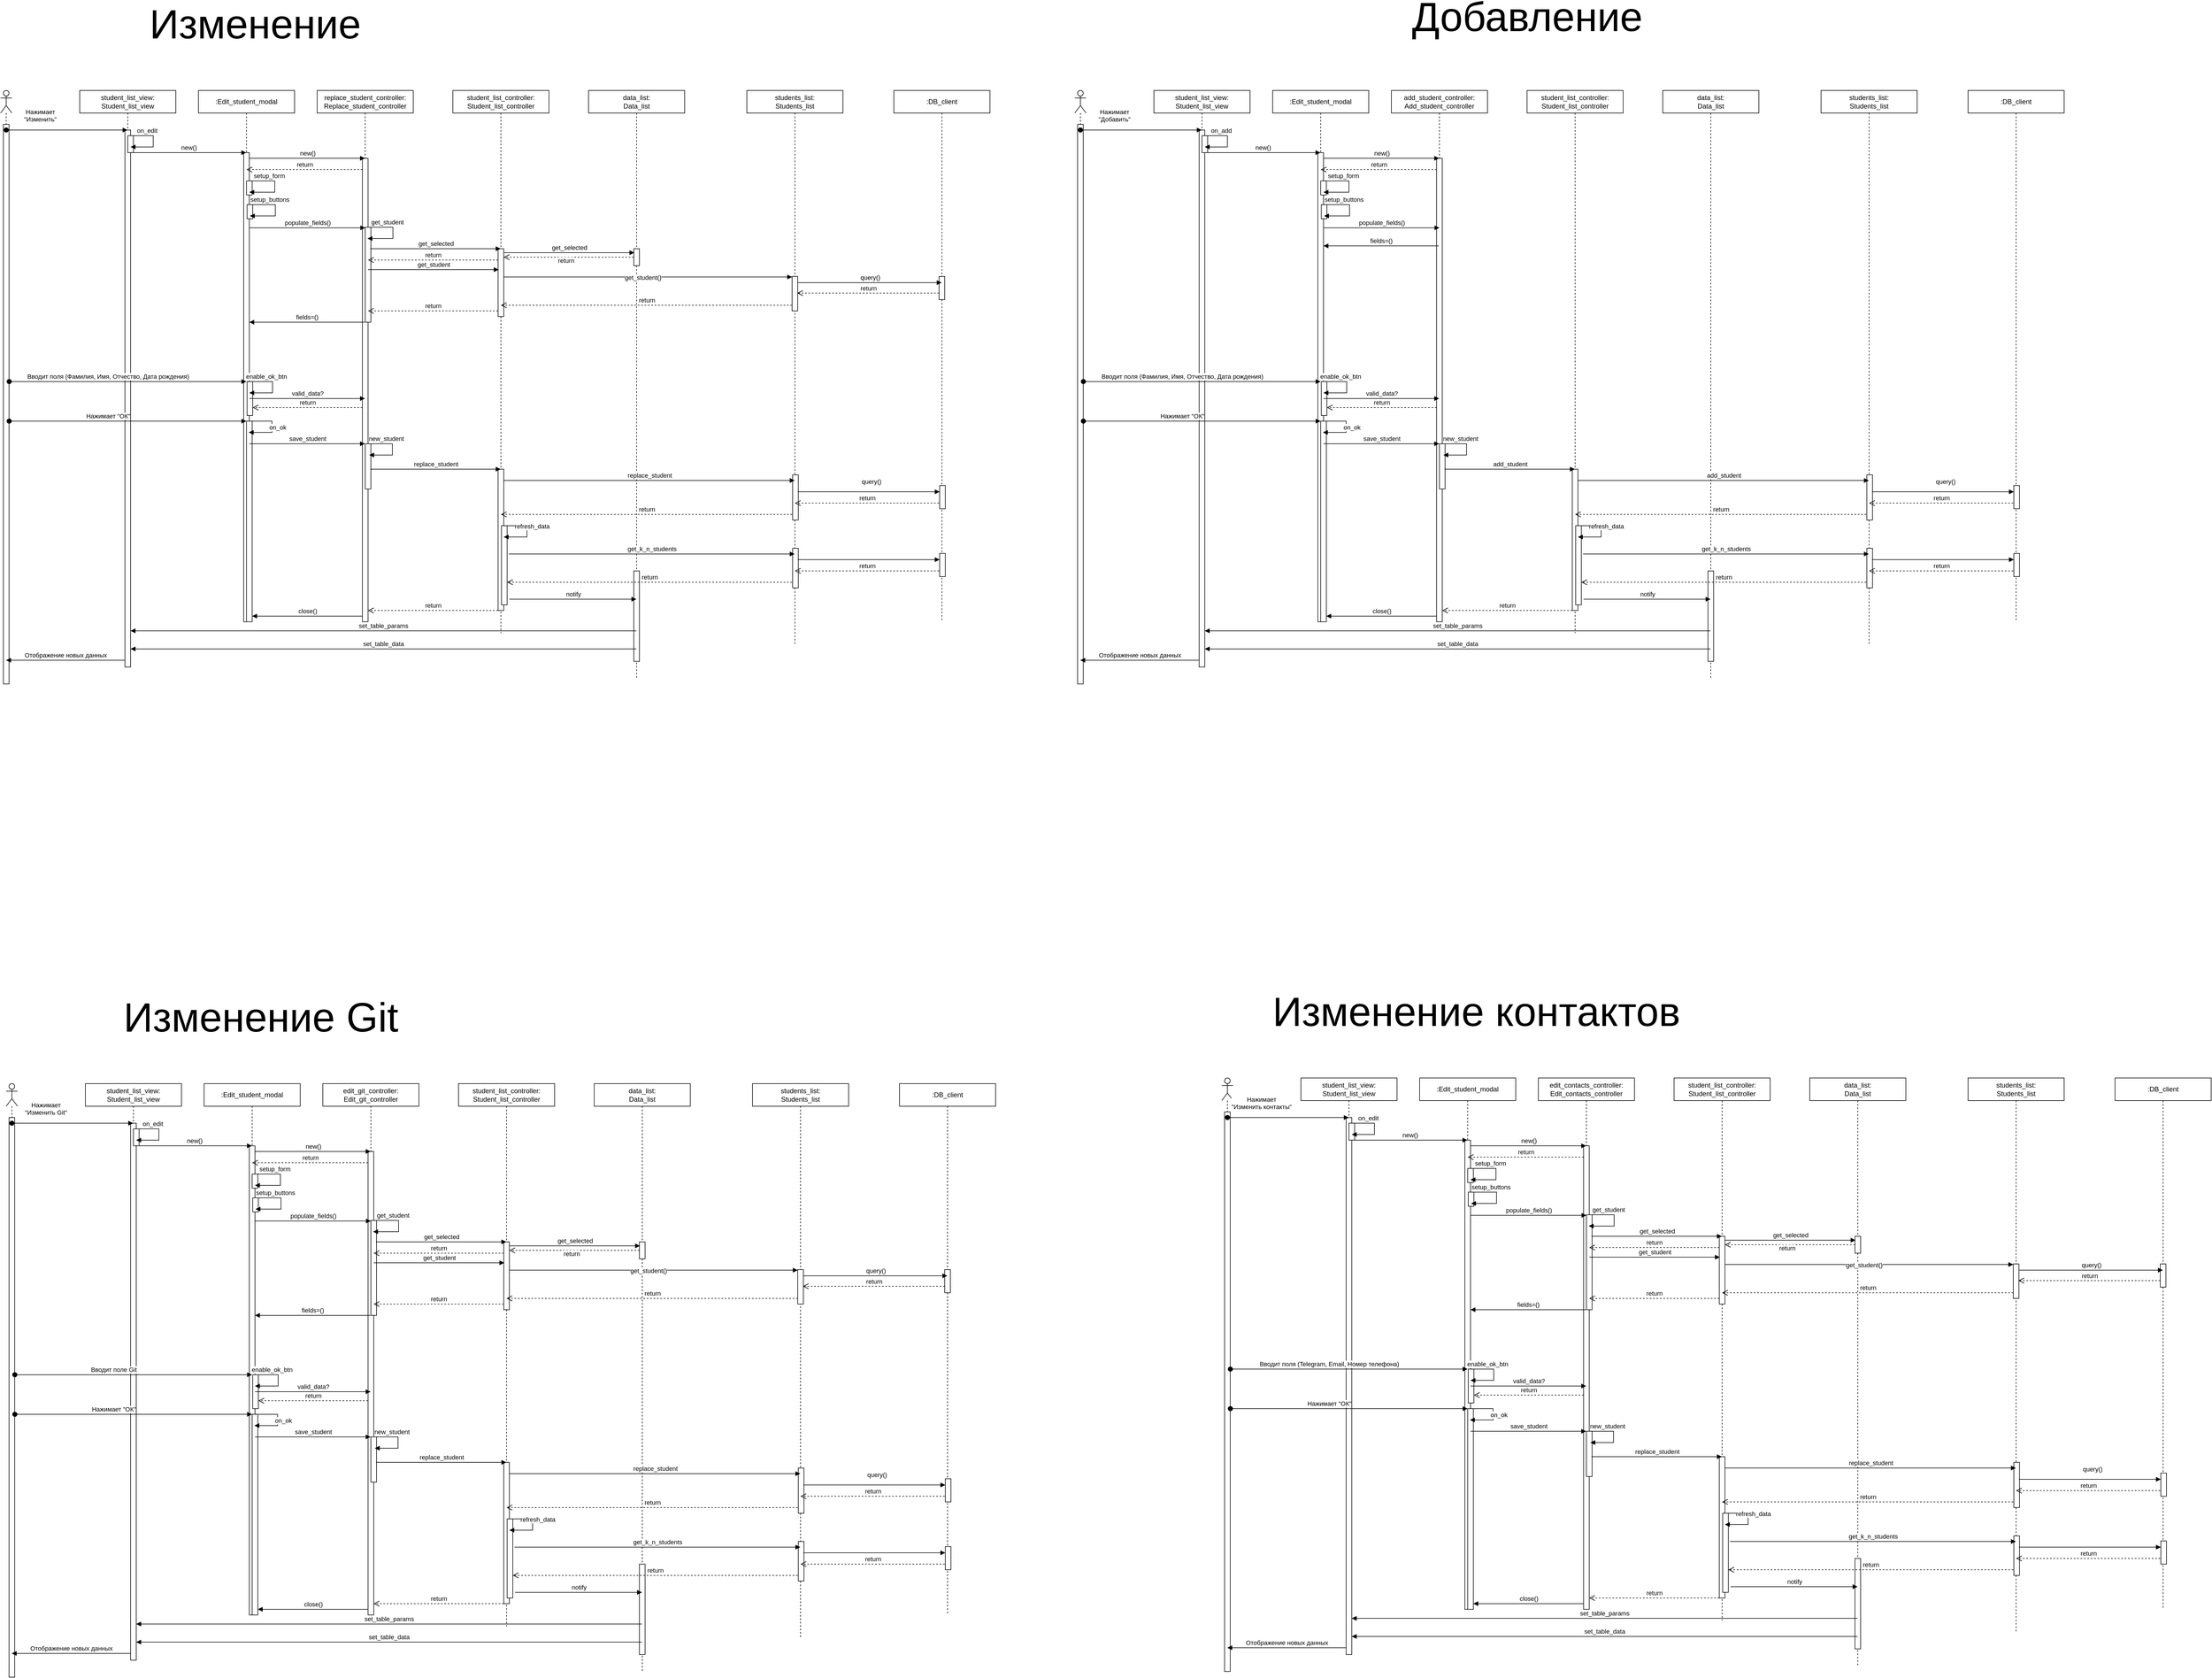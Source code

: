<mxfile version="24.8.6">
  <diagram name="Page-1" id="2YBvvXClWsGukQMizWep">
    <mxGraphModel dx="1147" dy="630" grid="1" gridSize="10" guides="1" tooltips="1" connect="1" arrows="1" fold="1" page="1" pageScale="1" pageWidth="850" pageHeight="1100" math="0" shadow="0">
      <root>
        <mxCell id="0" />
        <mxCell id="1" parent="0" />
        <mxCell id="OFbl8fYpySPx44W1aXAL-2" value="student_list_view:&lt;br&gt;Student_list_view" style="shape=umlLifeline;perimeter=lifelinePerimeter;whiteSpace=wrap;html=1;container=1;dropTarget=0;collapsible=0;recursiveResize=0;outlineConnect=0;portConstraint=eastwest;newEdgeStyle={&quot;curved&quot;:0,&quot;rounded&quot;:0};" vertex="1" parent="1">
          <mxGeometry x="180" y="520" width="170" height="1020" as="geometry" />
        </mxCell>
        <mxCell id="OFbl8fYpySPx44W1aXAL-6" value="" style="html=1;points=[[0,0,0,0,5],[0,1,0,0,-5],[1,0,0,0,5],[1,1,0,0,-5]];perimeter=orthogonalPerimeter;outlineConnect=0;targetShapes=umlLifeline;portConstraint=eastwest;newEdgeStyle={&quot;curved&quot;:0,&quot;rounded&quot;:0};" vertex="1" parent="OFbl8fYpySPx44W1aXAL-2">
          <mxGeometry x="80" y="70" width="10" height="950" as="geometry" />
        </mxCell>
        <mxCell id="OFbl8fYpySPx44W1aXAL-23" value="" style="html=1;points=[[0,0,0,0,5],[0,1,0,0,-5],[1,0,0,0,5],[1,1,0,0,-5]];perimeter=orthogonalPerimeter;outlineConnect=0;targetShapes=umlLifeline;portConstraint=eastwest;newEdgeStyle={&quot;curved&quot;:0,&quot;rounded&quot;:0};" vertex="1" parent="OFbl8fYpySPx44W1aXAL-2">
          <mxGeometry x="85" y="80" width="10" height="30" as="geometry" />
        </mxCell>
        <mxCell id="OFbl8fYpySPx44W1aXAL-3" value="" style="shape=umlLifeline;perimeter=lifelinePerimeter;whiteSpace=wrap;html=1;container=1;dropTarget=0;collapsible=0;recursiveResize=0;outlineConnect=0;portConstraint=eastwest;newEdgeStyle={&quot;curved&quot;:0,&quot;rounded&quot;:0};participant=umlActor;" vertex="1" parent="1">
          <mxGeometry x="40" y="520" width="20" height="1050" as="geometry" />
        </mxCell>
        <mxCell id="OFbl8fYpySPx44W1aXAL-5" value="" style="html=1;points=[[0,0,0,0,5],[0,1,0,0,-5],[1,0,0,0,5],[1,1,0,0,-5]];perimeter=orthogonalPerimeter;outlineConnect=0;targetShapes=umlLifeline;portConstraint=eastwest;newEdgeStyle={&quot;curved&quot;:0,&quot;rounded&quot;:0};" vertex="1" parent="OFbl8fYpySPx44W1aXAL-3">
          <mxGeometry x="5" y="60" width="10" height="990" as="geometry" />
        </mxCell>
        <mxCell id="OFbl8fYpySPx44W1aXAL-4" value="Нажимает&lt;br&gt;&quot;Изменить&quot;" style="html=1;verticalAlign=bottom;startArrow=oval;startFill=1;endArrow=block;startSize=8;curved=0;rounded=0;" edge="1" parent="1" target="OFbl8fYpySPx44W1aXAL-2">
          <mxGeometry x="-0.441" y="10" width="60" relative="1" as="geometry">
            <mxPoint x="50" y="590" as="sourcePoint" />
            <mxPoint x="110" y="590" as="targetPoint" />
            <mxPoint as="offset" />
          </mxGeometry>
        </mxCell>
        <mxCell id="OFbl8fYpySPx44W1aXAL-7" value=":Edit_student_modal" style="shape=umlLifeline;perimeter=lifelinePerimeter;whiteSpace=wrap;html=1;container=1;dropTarget=0;collapsible=0;recursiveResize=0;outlineConnect=0;portConstraint=eastwest;newEdgeStyle={&quot;curved&quot;:0,&quot;rounded&quot;:0};" vertex="1" parent="1">
          <mxGeometry x="390" y="520" width="170" height="940" as="geometry" />
        </mxCell>
        <mxCell id="OFbl8fYpySPx44W1aXAL-8" value="" style="html=1;points=[[0,0,0,0,5],[0,1,0,0,-5],[1,0,0,0,5],[1,1,0,0,-5]];perimeter=orthogonalPerimeter;outlineConnect=0;targetShapes=umlLifeline;portConstraint=eastwest;newEdgeStyle={&quot;curved&quot;:0,&quot;rounded&quot;:0};" vertex="1" parent="OFbl8fYpySPx44W1aXAL-7">
          <mxGeometry x="80" y="110" width="10" height="830" as="geometry" />
        </mxCell>
        <mxCell id="OFbl8fYpySPx44W1aXAL-25" value="" style="html=1;points=[[0,0,0,0,5],[0,1,0,0,-5],[1,0,0,0,5],[1,1,0,0,-5]];perimeter=orthogonalPerimeter;outlineConnect=0;targetShapes=umlLifeline;portConstraint=eastwest;newEdgeStyle={&quot;curved&quot;:0,&quot;rounded&quot;:0};" vertex="1" parent="OFbl8fYpySPx44W1aXAL-7">
          <mxGeometry x="85" y="160" width="10" height="25" as="geometry" />
        </mxCell>
        <mxCell id="OFbl8fYpySPx44W1aXAL-30" value="" style="html=1;points=[[0,0,0,0,5],[0,1,0,0,-5],[1,0,0,0,5],[1,1,0,0,-5]];perimeter=orthogonalPerimeter;outlineConnect=0;targetShapes=umlLifeline;portConstraint=eastwest;newEdgeStyle={&quot;curved&quot;:0,&quot;rounded&quot;:0};" vertex="1" parent="OFbl8fYpySPx44W1aXAL-7">
          <mxGeometry x="86" y="515" width="10" height="60" as="geometry" />
        </mxCell>
        <mxCell id="OFbl8fYpySPx44W1aXAL-31" value="enable_ok_btn" style="html=1;verticalAlign=bottom;endArrow=block;curved=0;rounded=0;" edge="1" parent="OFbl8fYpySPx44W1aXAL-7">
          <mxGeometry x="-0.427" width="80" relative="1" as="geometry">
            <mxPoint x="91" y="515" as="sourcePoint" />
            <mxPoint x="90" y="535" as="targetPoint" />
            <Array as="points">
              <mxPoint x="131" y="515" />
              <mxPoint x="131" y="535" />
            </Array>
            <mxPoint as="offset" />
          </mxGeometry>
        </mxCell>
        <mxCell id="OFbl8fYpySPx44W1aXAL-35" value="" style="html=1;points=[[0,0,0,0,5],[0,1,0,0,-5],[1,0,0,0,5],[1,1,0,0,-5]];perimeter=orthogonalPerimeter;outlineConnect=0;targetShapes=umlLifeline;portConstraint=eastwest;newEdgeStyle={&quot;curved&quot;:0,&quot;rounded&quot;:0};" vertex="1" parent="OFbl8fYpySPx44W1aXAL-7">
          <mxGeometry x="85" y="585" width="10" height="355" as="geometry" />
        </mxCell>
        <mxCell id="OFbl8fYpySPx44W1aXAL-36" value="on_ok" style="html=1;verticalAlign=bottom;endArrow=block;curved=0;rounded=0;" edge="1" parent="OFbl8fYpySPx44W1aXAL-7">
          <mxGeometry x="0.188" y="-10" width="80" relative="1" as="geometry">
            <mxPoint x="90" y="585" as="sourcePoint" />
            <mxPoint x="89" y="605" as="targetPoint" />
            <Array as="points">
              <mxPoint x="130" y="585" />
              <mxPoint x="130" y="605" />
            </Array>
            <mxPoint x="10" y="10" as="offset" />
          </mxGeometry>
        </mxCell>
        <mxCell id="OFbl8fYpySPx44W1aXAL-9" value="new()" style="html=1;verticalAlign=bottom;endArrow=block;curved=0;rounded=0;" edge="1" parent="1">
          <mxGeometry width="80" relative="1" as="geometry">
            <mxPoint x="270" y="630" as="sourcePoint" />
            <mxPoint x="474.5" y="630" as="targetPoint" />
            <Array as="points">
              <mxPoint x="360" y="630" />
            </Array>
          </mxGeometry>
        </mxCell>
        <mxCell id="OFbl8fYpySPx44W1aXAL-10" value="replace_student_controller:&lt;br&gt;Replace_student_controller" style="shape=umlLifeline;perimeter=lifelinePerimeter;whiteSpace=wrap;html=1;container=1;dropTarget=0;collapsible=0;recursiveResize=0;outlineConnect=0;portConstraint=eastwest;newEdgeStyle={&quot;curved&quot;:0,&quot;rounded&quot;:0};" vertex="1" parent="1">
          <mxGeometry x="600" y="520" width="170" height="940" as="geometry" />
        </mxCell>
        <mxCell id="OFbl8fYpySPx44W1aXAL-11" value="" style="html=1;points=[[0,0,0,0,5],[0,1,0,0,-5],[1,0,0,0,5],[1,1,0,0,-5]];perimeter=orthogonalPerimeter;outlineConnect=0;targetShapes=umlLifeline;portConstraint=eastwest;newEdgeStyle={&quot;curved&quot;:0,&quot;rounded&quot;:0};" vertex="1" parent="OFbl8fYpySPx44W1aXAL-10">
          <mxGeometry x="80" y="120" width="10" height="820" as="geometry" />
        </mxCell>
        <mxCell id="OFbl8fYpySPx44W1aXAL-38" value="" style="html=1;points=[[0,0,0,0,5],[0,1,0,0,-5],[1,0,0,0,5],[1,1,0,0,-5]];perimeter=orthogonalPerimeter;outlineConnect=0;targetShapes=umlLifeline;portConstraint=eastwest;newEdgeStyle={&quot;curved&quot;:0,&quot;rounded&quot;:0};" vertex="1" parent="OFbl8fYpySPx44W1aXAL-10">
          <mxGeometry x="85" y="625" width="10" height="80" as="geometry" />
        </mxCell>
        <mxCell id="OFbl8fYpySPx44W1aXAL-39" value="" style="html=1;points=[[0,0,0,0,5],[0,1,0,0,-5],[1,0,0,0,5],[1,1,0,0,-5]];perimeter=orthogonalPerimeter;outlineConnect=0;targetShapes=umlLifeline;portConstraint=eastwest;newEdgeStyle={&quot;curved&quot;:0,&quot;rounded&quot;:0};" vertex="1" parent="OFbl8fYpySPx44W1aXAL-10">
          <mxGeometry x="85" y="242" width="10" height="168" as="geometry" />
        </mxCell>
        <mxCell id="OFbl8fYpySPx44W1aXAL-12" value="new()" style="html=1;verticalAlign=bottom;endArrow=block;curved=0;rounded=0;" edge="1" parent="1">
          <mxGeometry width="80" relative="1" as="geometry">
            <mxPoint x="480" y="640" as="sourcePoint" />
            <mxPoint x="684.5" y="640" as="targetPoint" />
          </mxGeometry>
        </mxCell>
        <mxCell id="OFbl8fYpySPx44W1aXAL-13" value="return" style="html=1;verticalAlign=bottom;endArrow=open;dashed=1;endSize=8;curved=0;rounded=0;" edge="1" parent="1">
          <mxGeometry relative="1" as="geometry">
            <mxPoint x="680" y="660" as="sourcePoint" />
            <mxPoint x="475.1" y="660" as="targetPoint" />
            <Array as="points">
              <mxPoint x="540" y="660" />
            </Array>
          </mxGeometry>
        </mxCell>
        <mxCell id="OFbl8fYpySPx44W1aXAL-14" value="student_list_controller:&lt;br&gt;Student_list_controller" style="shape=umlLifeline;perimeter=lifelinePerimeter;whiteSpace=wrap;html=1;container=1;dropTarget=0;collapsible=0;recursiveResize=0;outlineConnect=0;portConstraint=eastwest;newEdgeStyle={&quot;curved&quot;:0,&quot;rounded&quot;:0};" vertex="1" parent="1">
          <mxGeometry x="840" y="520" width="170" height="960" as="geometry" />
        </mxCell>
        <mxCell id="OFbl8fYpySPx44W1aXAL-15" value="" style="html=1;points=[[0,0,0,0,5],[0,1,0,0,-5],[1,0,0,0,5],[1,1,0,0,-5]];perimeter=orthogonalPerimeter;outlineConnect=0;targetShapes=umlLifeline;portConstraint=eastwest;newEdgeStyle={&quot;curved&quot;:0,&quot;rounded&quot;:0};" vertex="1" parent="OFbl8fYpySPx44W1aXAL-14">
          <mxGeometry x="80" y="280" width="10" height="120" as="geometry" />
        </mxCell>
        <mxCell id="OFbl8fYpySPx44W1aXAL-57" value="" style="html=1;points=[[0,0,0,0,5],[0,1,0,0,-5],[1,0,0,0,5],[1,1,0,0,-5]];perimeter=orthogonalPerimeter;outlineConnect=0;targetShapes=umlLifeline;portConstraint=eastwest;newEdgeStyle={&quot;curved&quot;:0,&quot;rounded&quot;:0};" vertex="1" parent="OFbl8fYpySPx44W1aXAL-14">
          <mxGeometry x="80" y="670" width="10" height="250" as="geometry" />
        </mxCell>
        <mxCell id="OFbl8fYpySPx44W1aXAL-67" value="" style="html=1;points=[[0,0,0,0,5],[0,1,0,0,-5],[1,0,0,0,5],[1,1,0,0,-5]];perimeter=orthogonalPerimeter;outlineConnect=0;targetShapes=umlLifeline;portConstraint=eastwest;newEdgeStyle={&quot;curved&quot;:0,&quot;rounded&quot;:0};" vertex="1" parent="OFbl8fYpySPx44W1aXAL-14">
          <mxGeometry x="86" y="770" width="10" height="140" as="geometry" />
        </mxCell>
        <mxCell id="OFbl8fYpySPx44W1aXAL-16" value="data_list:&lt;br&gt;Data_list" style="shape=umlLifeline;perimeter=lifelinePerimeter;whiteSpace=wrap;html=1;container=1;dropTarget=0;collapsible=0;recursiveResize=0;outlineConnect=0;portConstraint=eastwest;newEdgeStyle={&quot;curved&quot;:0,&quot;rounded&quot;:0};" vertex="1" parent="1">
          <mxGeometry x="1080" y="520" width="170" height="1040" as="geometry" />
        </mxCell>
        <mxCell id="OFbl8fYpySPx44W1aXAL-17" value="" style="html=1;points=[[0,0,0,0,5],[0,1,0,0,-5],[1,0,0,0,5],[1,1,0,0,-5]];perimeter=orthogonalPerimeter;outlineConnect=0;targetShapes=umlLifeline;portConstraint=eastwest;newEdgeStyle={&quot;curved&quot;:0,&quot;rounded&quot;:0};" vertex="1" parent="OFbl8fYpySPx44W1aXAL-16">
          <mxGeometry x="80" y="280" width="10" height="30" as="geometry" />
        </mxCell>
        <mxCell id="OFbl8fYpySPx44W1aXAL-76" value="" style="html=1;points=[[0,0,0,0,5],[0,1,0,0,-5],[1,0,0,0,5],[1,1,0,0,-5]];perimeter=orthogonalPerimeter;outlineConnect=0;targetShapes=umlLifeline;portConstraint=eastwest;newEdgeStyle={&quot;curved&quot;:0,&quot;rounded&quot;:0};" vertex="1" parent="OFbl8fYpySPx44W1aXAL-16">
          <mxGeometry x="80" y="850" width="10" height="160" as="geometry" />
        </mxCell>
        <mxCell id="OFbl8fYpySPx44W1aXAL-18" value=":DB_client" style="shape=umlLifeline;perimeter=lifelinePerimeter;whiteSpace=wrap;html=1;container=1;dropTarget=0;collapsible=0;recursiveResize=0;outlineConnect=0;portConstraint=eastwest;newEdgeStyle={&quot;curved&quot;:0,&quot;rounded&quot;:0};" vertex="1" parent="1">
          <mxGeometry x="1620" y="520" width="170" height="940" as="geometry" />
        </mxCell>
        <mxCell id="OFbl8fYpySPx44W1aXAL-19" value="" style="html=1;points=[[0,0,0,0,5],[0,1,0,0,-5],[1,0,0,0,5],[1,1,0,0,-5]];perimeter=orthogonalPerimeter;outlineConnect=0;targetShapes=umlLifeline;portConstraint=eastwest;newEdgeStyle={&quot;curved&quot;:0,&quot;rounded&quot;:0};" vertex="1" parent="OFbl8fYpySPx44W1aXAL-18">
          <mxGeometry x="80" y="329" width="10" height="41" as="geometry" />
        </mxCell>
        <mxCell id="OFbl8fYpySPx44W1aXAL-20" value="students_list:&lt;br&gt;Students_list" style="shape=umlLifeline;perimeter=lifelinePerimeter;whiteSpace=wrap;html=1;container=1;dropTarget=0;collapsible=0;recursiveResize=0;outlineConnect=0;portConstraint=eastwest;newEdgeStyle={&quot;curved&quot;:0,&quot;rounded&quot;:0};" vertex="1" parent="1">
          <mxGeometry x="1360" y="520" width="170" height="980" as="geometry" />
        </mxCell>
        <mxCell id="OFbl8fYpySPx44W1aXAL-59" value="" style="html=1;points=[[0,0,0,0,5],[0,1,0,0,-5],[1,0,0,0,5],[1,1,0,0,-5]];perimeter=orthogonalPerimeter;outlineConnect=0;targetShapes=umlLifeline;portConstraint=eastwest;newEdgeStyle={&quot;curved&quot;:0,&quot;rounded&quot;:0};" vertex="1" parent="OFbl8fYpySPx44W1aXAL-20">
          <mxGeometry x="81" y="680" width="10" height="80" as="geometry" />
        </mxCell>
        <mxCell id="OFbl8fYpySPx44W1aXAL-69" value="" style="html=1;points=[[0,0,0,0,5],[0,1,0,0,-5],[1,0,0,0,5],[1,1,0,0,-5]];perimeter=orthogonalPerimeter;outlineConnect=0;targetShapes=umlLifeline;portConstraint=eastwest;newEdgeStyle={&quot;curved&quot;:0,&quot;rounded&quot;:0};" vertex="1" parent="OFbl8fYpySPx44W1aXAL-20">
          <mxGeometry x="81" y="810" width="10" height="70" as="geometry" />
        </mxCell>
        <mxCell id="OFbl8fYpySPx44W1aXAL-22" value="populate_fields()" style="html=1;verticalAlign=bottom;endArrow=block;curved=0;rounded=0;" edge="1" parent="1">
          <mxGeometry width="80" relative="1" as="geometry">
            <mxPoint x="480" y="763" as="sourcePoint" />
            <mxPoint x="685" y="763" as="targetPoint" />
          </mxGeometry>
        </mxCell>
        <mxCell id="OFbl8fYpySPx44W1aXAL-24" value="on_edit" style="html=1;verticalAlign=bottom;endArrow=block;curved=0;rounded=0;" edge="1" parent="1">
          <mxGeometry x="-0.427" width="80" relative="1" as="geometry">
            <mxPoint x="270" y="600" as="sourcePoint" />
            <mxPoint x="270" y="620" as="targetPoint" />
            <Array as="points">
              <mxPoint x="310" y="600" />
              <mxPoint x="310" y="620" />
            </Array>
            <mxPoint as="offset" />
          </mxGeometry>
        </mxCell>
        <mxCell id="OFbl8fYpySPx44W1aXAL-26" value="setup_form" style="html=1;verticalAlign=bottom;endArrow=block;curved=0;rounded=0;" edge="1" parent="1">
          <mxGeometry x="-0.427" width="80" relative="1" as="geometry">
            <mxPoint x="485" y="680" as="sourcePoint" />
            <mxPoint x="480" y="700" as="targetPoint" />
            <Array as="points">
              <mxPoint x="525" y="680" />
              <mxPoint x="525" y="700" />
            </Array>
            <mxPoint as="offset" />
          </mxGeometry>
        </mxCell>
        <mxCell id="OFbl8fYpySPx44W1aXAL-27" value="" style="html=1;points=[[0,0,0,0,5],[0,1,0,0,-5],[1,0,0,0,5],[1,1,0,0,-5]];perimeter=orthogonalPerimeter;outlineConnect=0;targetShapes=umlLifeline;portConstraint=eastwest;newEdgeStyle={&quot;curved&quot;:0,&quot;rounded&quot;:0};" vertex="1" parent="1">
          <mxGeometry x="476" y="722" width="10" height="25" as="geometry" />
        </mxCell>
        <mxCell id="OFbl8fYpySPx44W1aXAL-28" value="setup_buttons" style="html=1;verticalAlign=bottom;endArrow=block;curved=0;rounded=0;" edge="1" parent="1">
          <mxGeometry x="-0.427" width="80" relative="1" as="geometry">
            <mxPoint x="486" y="722" as="sourcePoint" />
            <mxPoint x="481" y="742" as="targetPoint" />
            <Array as="points">
              <mxPoint x="526" y="722" />
              <mxPoint x="526" y="742" />
            </Array>
            <mxPoint as="offset" />
          </mxGeometry>
        </mxCell>
        <mxCell id="OFbl8fYpySPx44W1aXAL-29" value="Вводит поля (Фамилия, Имя, Отчество, Дата рождения)" style="html=1;verticalAlign=bottom;startArrow=oval;startFill=1;endArrow=block;startSize=8;curved=0;rounded=0;" edge="1" parent="1">
          <mxGeometry x="-0.167" width="60" relative="1" as="geometry">
            <mxPoint x="55.25" y="1035" as="sourcePoint" />
            <mxPoint x="474.75" y="1035" as="targetPoint" />
            <mxPoint as="offset" />
          </mxGeometry>
        </mxCell>
        <mxCell id="OFbl8fYpySPx44W1aXAL-32" value="valid_data?" style="html=1;verticalAlign=bottom;endArrow=block;curved=0;rounded=0;" edge="1" parent="1">
          <mxGeometry width="80" relative="1" as="geometry">
            <mxPoint x="480" y="1065" as="sourcePoint" />
            <mxPoint x="684.5" y="1065" as="targetPoint" />
          </mxGeometry>
        </mxCell>
        <mxCell id="OFbl8fYpySPx44W1aXAL-33" value="return" style="html=1;verticalAlign=bottom;endArrow=open;dashed=1;endSize=8;curved=0;rounded=0;" edge="1" parent="1">
          <mxGeometry relative="1" as="geometry">
            <mxPoint x="680" y="1081" as="sourcePoint" />
            <mxPoint x="486" y="1081" as="targetPoint" />
          </mxGeometry>
        </mxCell>
        <mxCell id="OFbl8fYpySPx44W1aXAL-34" value="Нажимает &quot;ОК&quot;" style="html=1;verticalAlign=bottom;startArrow=oval;startFill=1;endArrow=block;startSize=8;curved=0;rounded=0;" edge="1" parent="1">
          <mxGeometry x="-0.167" width="60" relative="1" as="geometry">
            <mxPoint x="55.25" y="1105" as="sourcePoint" />
            <mxPoint x="474.75" y="1105" as="targetPoint" />
            <mxPoint as="offset" />
          </mxGeometry>
        </mxCell>
        <mxCell id="OFbl8fYpySPx44W1aXAL-37" value="save_student" style="html=1;verticalAlign=bottom;endArrow=block;curved=0;rounded=0;" edge="1" parent="1">
          <mxGeometry width="80" relative="1" as="geometry">
            <mxPoint x="480" y="1145" as="sourcePoint" />
            <mxPoint x="684.5" y="1145" as="targetPoint" />
          </mxGeometry>
        </mxCell>
        <mxCell id="OFbl8fYpySPx44W1aXAL-40" value="get_student" style="html=1;verticalAlign=bottom;endArrow=block;curved=0;rounded=0;" edge="1" parent="1">
          <mxGeometry x="-0.427" width="80" relative="1" as="geometry">
            <mxPoint x="694" y="762" as="sourcePoint" />
            <mxPoint x="689" y="782" as="targetPoint" />
            <Array as="points">
              <mxPoint x="734" y="762" />
              <mxPoint x="734" y="782" />
            </Array>
            <mxPoint as="offset" />
          </mxGeometry>
        </mxCell>
        <mxCell id="OFbl8fYpySPx44W1aXAL-41" value="get_selected" style="html=1;verticalAlign=bottom;endArrow=block;curved=0;rounded=0;" edge="1" parent="1" target="OFbl8fYpySPx44W1aXAL-14">
          <mxGeometry width="80" relative="1" as="geometry">
            <mxPoint x="694" y="800" as="sourcePoint" />
            <mxPoint x="774" y="800" as="targetPoint" />
          </mxGeometry>
        </mxCell>
        <mxCell id="OFbl8fYpySPx44W1aXAL-42" value="return" style="html=1;verticalAlign=bottom;endArrow=open;dashed=1;endSize=8;curved=0;rounded=0;" edge="1" parent="1">
          <mxGeometry relative="1" as="geometry">
            <mxPoint x="920" y="820" as="sourcePoint" />
            <mxPoint x="690" y="820" as="targetPoint" />
          </mxGeometry>
        </mxCell>
        <mxCell id="OFbl8fYpySPx44W1aXAL-43" value="get_student" style="html=1;verticalAlign=bottom;endArrow=block;curved=0;rounded=0;" edge="1" parent="1">
          <mxGeometry width="80" relative="1" as="geometry">
            <mxPoint x="690" y="837" as="sourcePoint" />
            <mxPoint x="921" y="837" as="targetPoint" />
          </mxGeometry>
        </mxCell>
        <mxCell id="OFbl8fYpySPx44W1aXAL-44" value="get_selected" style="html=1;verticalAlign=bottom;endArrow=block;curved=0;rounded=0;" edge="1" parent="1">
          <mxGeometry width="80" relative="1" as="geometry">
            <mxPoint x="930" y="807" as="sourcePoint" />
            <mxPoint x="1161" y="807" as="targetPoint" />
          </mxGeometry>
        </mxCell>
        <mxCell id="OFbl8fYpySPx44W1aXAL-45" value="return" style="html=1;verticalAlign=bottom;endArrow=open;dashed=1;endSize=8;curved=0;rounded=0;" edge="1" parent="1">
          <mxGeometry x="0.043" y="15" relative="1" as="geometry">
            <mxPoint x="1160" y="815" as="sourcePoint" />
            <mxPoint x="930" y="815" as="targetPoint" />
            <mxPoint as="offset" />
          </mxGeometry>
        </mxCell>
        <mxCell id="OFbl8fYpySPx44W1aXAL-47" value="" style="html=1;verticalAlign=bottom;endArrow=block;curved=0;rounded=0;" edge="1" parent="1" target="OFbl8fYpySPx44W1aXAL-21">
          <mxGeometry width="80" relative="1" as="geometry">
            <mxPoint x="930" y="850" as="sourcePoint" />
            <mxPoint x="1445" y="850" as="targetPoint" />
          </mxGeometry>
        </mxCell>
        <mxCell id="OFbl8fYpySPx44W1aXAL-64" value="get_student()" style="edgeLabel;html=1;align=center;verticalAlign=middle;resizable=0;points=[];" vertex="1" connectable="0" parent="OFbl8fYpySPx44W1aXAL-47">
          <mxGeometry x="-0.036" y="-1" relative="1" as="geometry">
            <mxPoint as="offset" />
          </mxGeometry>
        </mxCell>
        <mxCell id="OFbl8fYpySPx44W1aXAL-21" value="" style="html=1;points=[[0,0,0,0,5],[0,1,0,0,-5],[1,0,0,0,5],[1,1,0,0,-5]];perimeter=orthogonalPerimeter;outlineConnect=0;targetShapes=umlLifeline;portConstraint=eastwest;newEdgeStyle={&quot;curved&quot;:0,&quot;rounded&quot;:0};" vertex="1" parent="1">
          <mxGeometry x="1440" y="849" width="10" height="61" as="geometry" />
        </mxCell>
        <mxCell id="OFbl8fYpySPx44W1aXAL-49" value="query()" style="html=1;verticalAlign=bottom;endArrow=block;curved=0;rounded=0;" edge="1" parent="1" target="OFbl8fYpySPx44W1aXAL-18">
          <mxGeometry width="80" relative="1" as="geometry">
            <mxPoint x="1450" y="860" as="sourcePoint" />
            <mxPoint x="1530" y="860" as="targetPoint" />
          </mxGeometry>
        </mxCell>
        <mxCell id="OFbl8fYpySPx44W1aXAL-50" value="return" style="html=1;verticalAlign=bottom;endArrow=open;dashed=1;endSize=8;curved=0;rounded=0;" edge="1" parent="1" source="OFbl8fYpySPx44W1aXAL-19">
          <mxGeometry relative="1" as="geometry">
            <mxPoint x="1799" y="878.5" as="sourcePoint" />
            <mxPoint x="1449" y="878.5" as="targetPoint" />
          </mxGeometry>
        </mxCell>
        <mxCell id="OFbl8fYpySPx44W1aXAL-51" value="return" style="html=1;verticalAlign=bottom;endArrow=open;dashed=1;endSize=8;curved=0;rounded=0;" edge="1" parent="1" target="OFbl8fYpySPx44W1aXAL-14">
          <mxGeometry relative="1" as="geometry">
            <mxPoint x="1440" y="900" as="sourcePoint" />
            <mxPoint x="1360" y="900" as="targetPoint" />
          </mxGeometry>
        </mxCell>
        <mxCell id="OFbl8fYpySPx44W1aXAL-52" value="return" style="html=1;verticalAlign=bottom;endArrow=open;dashed=1;endSize=8;curved=0;rounded=0;" edge="1" parent="1">
          <mxGeometry relative="1" as="geometry">
            <mxPoint x="920" y="910" as="sourcePoint" />
            <mxPoint x="690" y="910" as="targetPoint" />
          </mxGeometry>
        </mxCell>
        <mxCell id="OFbl8fYpySPx44W1aXAL-53" value="fields=()" style="html=1;verticalAlign=bottom;endArrow=block;curved=0;rounded=0;exitX=0;exitY=1;exitDx=0;exitDy=-5;exitPerimeter=0;" edge="1" parent="1">
          <mxGeometry width="80" relative="1" as="geometry">
            <mxPoint x="684" y="930" as="sourcePoint" />
            <mxPoint x="480" y="930" as="targetPoint" />
          </mxGeometry>
        </mxCell>
        <mxCell id="OFbl8fYpySPx44W1aXAL-54" value="new_student" style="html=1;verticalAlign=bottom;endArrow=block;curved=0;rounded=0;" edge="1" parent="1">
          <mxGeometry x="-0.427" width="80" relative="1" as="geometry">
            <mxPoint x="693" y="1145" as="sourcePoint" />
            <mxPoint x="692" y="1165" as="targetPoint" />
            <Array as="points">
              <mxPoint x="733" y="1145" />
              <mxPoint x="733" y="1165" />
            </Array>
            <mxPoint as="offset" />
          </mxGeometry>
        </mxCell>
        <mxCell id="OFbl8fYpySPx44W1aXAL-58" value="replace_student" style="html=1;verticalAlign=bottom;endArrow=block;curved=0;rounded=0;" edge="1" parent="1" target="OFbl8fYpySPx44W1aXAL-14">
          <mxGeometry width="80" relative="1" as="geometry">
            <mxPoint x="694" y="1190" as="sourcePoint" />
            <mxPoint x="774" y="1190" as="targetPoint" />
          </mxGeometry>
        </mxCell>
        <mxCell id="OFbl8fYpySPx44W1aXAL-60" value="replace_student" style="html=1;verticalAlign=bottom;endArrow=block;curved=0;rounded=0;" edge="1" parent="1" target="OFbl8fYpySPx44W1aXAL-20">
          <mxGeometry width="80" relative="1" as="geometry">
            <mxPoint x="930" y="1210" as="sourcePoint" />
            <mxPoint x="1160" y="1210" as="targetPoint" />
          </mxGeometry>
        </mxCell>
        <mxCell id="OFbl8fYpySPx44W1aXAL-61" value="query()" style="html=1;verticalAlign=bottom;endArrow=block;curved=0;rounded=0;" edge="1" parent="1" source="OFbl8fYpySPx44W1aXAL-63" target="OFbl8fYpySPx44W1aXAL-18">
          <mxGeometry x="NaN" y="126" width="80" relative="1" as="geometry">
            <mxPoint x="1450" y="1230" as="sourcePoint" />
            <mxPoint x="1530" y="1230" as="targetPoint" />
            <mxPoint x="-125" y="-19" as="offset" />
          </mxGeometry>
        </mxCell>
        <mxCell id="OFbl8fYpySPx44W1aXAL-62" value="" style="html=1;verticalAlign=bottom;endArrow=block;curved=0;rounded=0;" edge="1" parent="1" target="OFbl8fYpySPx44W1aXAL-63">
          <mxGeometry width="80" relative="1" as="geometry">
            <mxPoint x="1450" y="1230" as="sourcePoint" />
            <mxPoint x="1704" y="1230" as="targetPoint" />
          </mxGeometry>
        </mxCell>
        <mxCell id="OFbl8fYpySPx44W1aXAL-63" value="" style="html=1;points=[[0,0,0,0,5],[0,1,0,0,-5],[1,0,0,0,5],[1,1,0,0,-5]];perimeter=orthogonalPerimeter;outlineConnect=0;targetShapes=umlLifeline;portConstraint=eastwest;newEdgeStyle={&quot;curved&quot;:0,&quot;rounded&quot;:0};" vertex="1" parent="1">
          <mxGeometry x="1701" y="1219" width="10" height="41" as="geometry" />
        </mxCell>
        <mxCell id="OFbl8fYpySPx44W1aXAL-65" value="return" style="html=1;verticalAlign=bottom;endArrow=open;dashed=1;endSize=8;curved=0;rounded=0;" edge="1" parent="1" target="OFbl8fYpySPx44W1aXAL-20">
          <mxGeometry relative="1" as="geometry">
            <mxPoint x="1700" y="1250" as="sourcePoint" />
            <mxPoint x="1620" y="1250" as="targetPoint" />
          </mxGeometry>
        </mxCell>
        <mxCell id="OFbl8fYpySPx44W1aXAL-66" value="return" style="html=1;verticalAlign=bottom;endArrow=open;dashed=1;endSize=8;curved=0;rounded=0;" edge="1" parent="1" target="OFbl8fYpySPx44W1aXAL-14">
          <mxGeometry relative="1" as="geometry">
            <mxPoint x="1440" y="1270" as="sourcePoint" />
            <mxPoint x="1360" y="1270" as="targetPoint" />
          </mxGeometry>
        </mxCell>
        <mxCell id="OFbl8fYpySPx44W1aXAL-68" value="refresh_data" style="html=1;verticalAlign=bottom;endArrow=block;curved=0;rounded=0;" edge="1" parent="1">
          <mxGeometry x="-0.01" y="9" width="80" relative="1" as="geometry">
            <mxPoint x="931" y="1290" as="sourcePoint" />
            <mxPoint x="930" y="1310" as="targetPoint" />
            <Array as="points">
              <mxPoint x="971" y="1290" />
              <mxPoint x="971" y="1310" />
            </Array>
            <mxPoint as="offset" />
          </mxGeometry>
        </mxCell>
        <mxCell id="OFbl8fYpySPx44W1aXAL-70" value="get_k_n_students" style="html=1;verticalAlign=bottom;endArrow=block;curved=0;rounded=0;" edge="1" parent="1" target="OFbl8fYpySPx44W1aXAL-20">
          <mxGeometry width="80" relative="1" as="geometry">
            <mxPoint x="939" y="1340" as="sourcePoint" />
            <mxPoint x="1019" y="1340" as="targetPoint" />
          </mxGeometry>
        </mxCell>
        <mxCell id="OFbl8fYpySPx44W1aXAL-72" value="" style="html=1;verticalAlign=bottom;endArrow=block;curved=0;rounded=0;" edge="1" parent="1" target="OFbl8fYpySPx44W1aXAL-73">
          <mxGeometry width="80" relative="1" as="geometry">
            <mxPoint x="1450" y="1350" as="sourcePoint" />
            <mxPoint x="1704" y="1350" as="targetPoint" />
          </mxGeometry>
        </mxCell>
        <mxCell id="OFbl8fYpySPx44W1aXAL-73" value="" style="html=1;points=[[0,0,0,0,5],[0,1,0,0,-5],[1,0,0,0,5],[1,1,0,0,-5]];perimeter=orthogonalPerimeter;outlineConnect=0;targetShapes=umlLifeline;portConstraint=eastwest;newEdgeStyle={&quot;curved&quot;:0,&quot;rounded&quot;:0};" vertex="1" parent="1">
          <mxGeometry x="1701" y="1339" width="10" height="41" as="geometry" />
        </mxCell>
        <mxCell id="OFbl8fYpySPx44W1aXAL-74" value="return" style="html=1;verticalAlign=bottom;endArrow=open;dashed=1;endSize=8;curved=0;rounded=0;" edge="1" parent="1">
          <mxGeometry relative="1" as="geometry">
            <mxPoint x="1700" y="1370" as="sourcePoint" />
            <mxPoint x="1445" y="1370" as="targetPoint" />
          </mxGeometry>
        </mxCell>
        <mxCell id="OFbl8fYpySPx44W1aXAL-75" value="return" style="html=1;verticalAlign=bottom;endArrow=open;dashed=1;endSize=8;curved=0;rounded=0;" edge="1" parent="1" target="OFbl8fYpySPx44W1aXAL-67">
          <mxGeometry relative="1" as="geometry">
            <mxPoint x="1440" y="1390" as="sourcePoint" />
            <mxPoint x="940" y="1390" as="targetPoint" />
          </mxGeometry>
        </mxCell>
        <mxCell id="OFbl8fYpySPx44W1aXAL-79" value="notify" style="html=1;verticalAlign=bottom;endArrow=block;curved=0;rounded=0;" edge="1" parent="1" target="OFbl8fYpySPx44W1aXAL-16">
          <mxGeometry width="80" relative="1" as="geometry">
            <mxPoint x="940" y="1420" as="sourcePoint" />
            <mxPoint x="1010" y="1420" as="targetPoint" />
          </mxGeometry>
        </mxCell>
        <mxCell id="OFbl8fYpySPx44W1aXAL-80" value="set_table_params" style="html=1;verticalAlign=bottom;endArrow=block;curved=0;rounded=0;" edge="1" parent="1">
          <mxGeometry width="80" relative="1" as="geometry">
            <mxPoint x="1164.5" y="1476" as="sourcePoint" />
            <mxPoint x="270" y="1476" as="targetPoint" />
          </mxGeometry>
        </mxCell>
        <mxCell id="OFbl8fYpySPx44W1aXAL-81" value="set_table_data" style="html=1;verticalAlign=bottom;endArrow=block;curved=0;rounded=0;" edge="1" parent="1">
          <mxGeometry width="80" relative="1" as="geometry">
            <mxPoint x="1164.5" y="1508" as="sourcePoint" />
            <mxPoint x="270" y="1508" as="targetPoint" />
          </mxGeometry>
        </mxCell>
        <mxCell id="OFbl8fYpySPx44W1aXAL-82" value="Отображение новых данных" style="html=1;verticalAlign=bottom;endArrow=block;curved=0;rounded=0;exitX=0;exitY=1;exitDx=0;exitDy=-5;exitPerimeter=0;" edge="1" parent="1">
          <mxGeometry width="80" relative="1" as="geometry">
            <mxPoint x="260" y="1528" as="sourcePoint" />
            <mxPoint x="49.81" y="1528" as="targetPoint" />
          </mxGeometry>
        </mxCell>
        <mxCell id="OFbl8fYpySPx44W1aXAL-83" value="return" style="html=1;verticalAlign=bottom;endArrow=open;dashed=1;endSize=8;curved=0;rounded=0;" edge="1" parent="1">
          <mxGeometry relative="1" as="geometry">
            <mxPoint x="920" y="1440" as="sourcePoint" />
            <mxPoint x="690" y="1440" as="targetPoint" />
          </mxGeometry>
        </mxCell>
        <mxCell id="OFbl8fYpySPx44W1aXAL-84" value="close()" style="html=1;verticalAlign=bottom;endArrow=block;curved=0;rounded=0;" edge="1" parent="1">
          <mxGeometry width="80" relative="1" as="geometry">
            <mxPoint x="680.0" y="1450" as="sourcePoint" />
            <mxPoint x="485.0" y="1450" as="targetPoint" />
          </mxGeometry>
        </mxCell>
        <mxCell id="OFbl8fYpySPx44W1aXAL-85" value="student_list_view:&lt;br&gt;Student_list_view" style="shape=umlLifeline;perimeter=lifelinePerimeter;whiteSpace=wrap;html=1;container=1;dropTarget=0;collapsible=0;recursiveResize=0;outlineConnect=0;portConstraint=eastwest;newEdgeStyle={&quot;curved&quot;:0,&quot;rounded&quot;:0};" vertex="1" parent="1">
          <mxGeometry x="2080" y="520" width="170" height="1020" as="geometry" />
        </mxCell>
        <mxCell id="OFbl8fYpySPx44W1aXAL-86" value="" style="html=1;points=[[0,0,0,0,5],[0,1,0,0,-5],[1,0,0,0,5],[1,1,0,0,-5]];perimeter=orthogonalPerimeter;outlineConnect=0;targetShapes=umlLifeline;portConstraint=eastwest;newEdgeStyle={&quot;curved&quot;:0,&quot;rounded&quot;:0};" vertex="1" parent="OFbl8fYpySPx44W1aXAL-85">
          <mxGeometry x="80" y="70" width="10" height="950" as="geometry" />
        </mxCell>
        <mxCell id="OFbl8fYpySPx44W1aXAL-87" value="" style="html=1;points=[[0,0,0,0,5],[0,1,0,0,-5],[1,0,0,0,5],[1,1,0,0,-5]];perimeter=orthogonalPerimeter;outlineConnect=0;targetShapes=umlLifeline;portConstraint=eastwest;newEdgeStyle={&quot;curved&quot;:0,&quot;rounded&quot;:0};" vertex="1" parent="OFbl8fYpySPx44W1aXAL-85">
          <mxGeometry x="85" y="80" width="10" height="30" as="geometry" />
        </mxCell>
        <mxCell id="OFbl8fYpySPx44W1aXAL-88" value="" style="shape=umlLifeline;perimeter=lifelinePerimeter;whiteSpace=wrap;html=1;container=1;dropTarget=0;collapsible=0;recursiveResize=0;outlineConnect=0;portConstraint=eastwest;newEdgeStyle={&quot;curved&quot;:0,&quot;rounded&quot;:0};participant=umlActor;" vertex="1" parent="1">
          <mxGeometry x="1940" y="520" width="20" height="1050" as="geometry" />
        </mxCell>
        <mxCell id="OFbl8fYpySPx44W1aXAL-89" value="" style="html=1;points=[[0,0,0,0,5],[0,1,0,0,-5],[1,0,0,0,5],[1,1,0,0,-5]];perimeter=orthogonalPerimeter;outlineConnect=0;targetShapes=umlLifeline;portConstraint=eastwest;newEdgeStyle={&quot;curved&quot;:0,&quot;rounded&quot;:0};" vertex="1" parent="OFbl8fYpySPx44W1aXAL-88">
          <mxGeometry x="5" y="60" width="10" height="990" as="geometry" />
        </mxCell>
        <mxCell id="OFbl8fYpySPx44W1aXAL-90" value="Нажимает&lt;br&gt;&quot;Добавить&quot;" style="html=1;verticalAlign=bottom;startArrow=oval;startFill=1;endArrow=block;startSize=8;curved=0;rounded=0;" edge="1" parent="1" target="OFbl8fYpySPx44W1aXAL-85">
          <mxGeometry x="-0.441" y="10" width="60" relative="1" as="geometry">
            <mxPoint x="1950" y="590" as="sourcePoint" />
            <mxPoint x="2010" y="590" as="targetPoint" />
            <mxPoint as="offset" />
          </mxGeometry>
        </mxCell>
        <mxCell id="OFbl8fYpySPx44W1aXAL-91" value=":Edit_student_modal" style="shape=umlLifeline;perimeter=lifelinePerimeter;whiteSpace=wrap;html=1;container=1;dropTarget=0;collapsible=0;recursiveResize=0;outlineConnect=0;portConstraint=eastwest;newEdgeStyle={&quot;curved&quot;:0,&quot;rounded&quot;:0};" vertex="1" parent="1">
          <mxGeometry x="2290" y="520" width="170" height="940" as="geometry" />
        </mxCell>
        <mxCell id="OFbl8fYpySPx44W1aXAL-92" value="" style="html=1;points=[[0,0,0,0,5],[0,1,0,0,-5],[1,0,0,0,5],[1,1,0,0,-5]];perimeter=orthogonalPerimeter;outlineConnect=0;targetShapes=umlLifeline;portConstraint=eastwest;newEdgeStyle={&quot;curved&quot;:0,&quot;rounded&quot;:0};" vertex="1" parent="OFbl8fYpySPx44W1aXAL-91">
          <mxGeometry x="80" y="110" width="10" height="830" as="geometry" />
        </mxCell>
        <mxCell id="OFbl8fYpySPx44W1aXAL-93" value="" style="html=1;points=[[0,0,0,0,5],[0,1,0,0,-5],[1,0,0,0,5],[1,1,0,0,-5]];perimeter=orthogonalPerimeter;outlineConnect=0;targetShapes=umlLifeline;portConstraint=eastwest;newEdgeStyle={&quot;curved&quot;:0,&quot;rounded&quot;:0};" vertex="1" parent="OFbl8fYpySPx44W1aXAL-91">
          <mxGeometry x="85" y="160" width="10" height="25" as="geometry" />
        </mxCell>
        <mxCell id="OFbl8fYpySPx44W1aXAL-94" value="" style="html=1;points=[[0,0,0,0,5],[0,1,0,0,-5],[1,0,0,0,5],[1,1,0,0,-5]];perimeter=orthogonalPerimeter;outlineConnect=0;targetShapes=umlLifeline;portConstraint=eastwest;newEdgeStyle={&quot;curved&quot;:0,&quot;rounded&quot;:0};" vertex="1" parent="OFbl8fYpySPx44W1aXAL-91">
          <mxGeometry x="86" y="515" width="10" height="60" as="geometry" />
        </mxCell>
        <mxCell id="OFbl8fYpySPx44W1aXAL-95" value="enable_ok_btn" style="html=1;verticalAlign=bottom;endArrow=block;curved=0;rounded=0;" edge="1" parent="OFbl8fYpySPx44W1aXAL-91">
          <mxGeometry x="-0.427" width="80" relative="1" as="geometry">
            <mxPoint x="91" y="515" as="sourcePoint" />
            <mxPoint x="90" y="535" as="targetPoint" />
            <Array as="points">
              <mxPoint x="131" y="515" />
              <mxPoint x="131" y="535" />
            </Array>
            <mxPoint as="offset" />
          </mxGeometry>
        </mxCell>
        <mxCell id="OFbl8fYpySPx44W1aXAL-96" value="" style="html=1;points=[[0,0,0,0,5],[0,1,0,0,-5],[1,0,0,0,5],[1,1,0,0,-5]];perimeter=orthogonalPerimeter;outlineConnect=0;targetShapes=umlLifeline;portConstraint=eastwest;newEdgeStyle={&quot;curved&quot;:0,&quot;rounded&quot;:0};" vertex="1" parent="OFbl8fYpySPx44W1aXAL-91">
          <mxGeometry x="85" y="585" width="10" height="355" as="geometry" />
        </mxCell>
        <mxCell id="OFbl8fYpySPx44W1aXAL-97" value="on_ok" style="html=1;verticalAlign=bottom;endArrow=block;curved=0;rounded=0;" edge="1" parent="OFbl8fYpySPx44W1aXAL-91">
          <mxGeometry x="0.188" y="-10" width="80" relative="1" as="geometry">
            <mxPoint x="90" y="585" as="sourcePoint" />
            <mxPoint x="89" y="605" as="targetPoint" />
            <Array as="points">
              <mxPoint x="130" y="585" />
              <mxPoint x="130" y="605" />
            </Array>
            <mxPoint x="10" y="10" as="offset" />
          </mxGeometry>
        </mxCell>
        <mxCell id="OFbl8fYpySPx44W1aXAL-98" value="new()" style="html=1;verticalAlign=bottom;endArrow=block;curved=0;rounded=0;" edge="1" parent="1">
          <mxGeometry width="80" relative="1" as="geometry">
            <mxPoint x="2170" y="630" as="sourcePoint" />
            <mxPoint x="2374.5" y="630" as="targetPoint" />
            <Array as="points">
              <mxPoint x="2260" y="630" />
            </Array>
          </mxGeometry>
        </mxCell>
        <mxCell id="OFbl8fYpySPx44W1aXAL-99" value="add_student_controller:&lt;br&gt;Add_student_controller" style="shape=umlLifeline;perimeter=lifelinePerimeter;whiteSpace=wrap;html=1;container=1;dropTarget=0;collapsible=0;recursiveResize=0;outlineConnect=0;portConstraint=eastwest;newEdgeStyle={&quot;curved&quot;:0,&quot;rounded&quot;:0};" vertex="1" parent="1">
          <mxGeometry x="2500" y="520" width="170" height="940" as="geometry" />
        </mxCell>
        <mxCell id="OFbl8fYpySPx44W1aXAL-100" value="" style="html=1;points=[[0,0,0,0,5],[0,1,0,0,-5],[1,0,0,0,5],[1,1,0,0,-5]];perimeter=orthogonalPerimeter;outlineConnect=0;targetShapes=umlLifeline;portConstraint=eastwest;newEdgeStyle={&quot;curved&quot;:0,&quot;rounded&quot;:0};" vertex="1" parent="OFbl8fYpySPx44W1aXAL-99">
          <mxGeometry x="80" y="120" width="10" height="820" as="geometry" />
        </mxCell>
        <mxCell id="OFbl8fYpySPx44W1aXAL-101" value="" style="html=1;points=[[0,0,0,0,5],[0,1,0,0,-5],[1,0,0,0,5],[1,1,0,0,-5]];perimeter=orthogonalPerimeter;outlineConnect=0;targetShapes=umlLifeline;portConstraint=eastwest;newEdgeStyle={&quot;curved&quot;:0,&quot;rounded&quot;:0};" vertex="1" parent="OFbl8fYpySPx44W1aXAL-99">
          <mxGeometry x="85" y="625" width="10" height="80" as="geometry" />
        </mxCell>
        <mxCell id="OFbl8fYpySPx44W1aXAL-103" value="new()" style="html=1;verticalAlign=bottom;endArrow=block;curved=0;rounded=0;" edge="1" parent="1">
          <mxGeometry width="80" relative="1" as="geometry">
            <mxPoint x="2380" y="640" as="sourcePoint" />
            <mxPoint x="2584.5" y="640" as="targetPoint" />
          </mxGeometry>
        </mxCell>
        <mxCell id="OFbl8fYpySPx44W1aXAL-104" value="return" style="html=1;verticalAlign=bottom;endArrow=open;dashed=1;endSize=8;curved=0;rounded=0;" edge="1" parent="1">
          <mxGeometry relative="1" as="geometry">
            <mxPoint x="2580" y="660" as="sourcePoint" />
            <mxPoint x="2375.1" y="660" as="targetPoint" />
            <Array as="points">
              <mxPoint x="2440" y="660" />
            </Array>
          </mxGeometry>
        </mxCell>
        <mxCell id="OFbl8fYpySPx44W1aXAL-105" value="student_list_controller:&lt;br&gt;Student_list_controller" style="shape=umlLifeline;perimeter=lifelinePerimeter;whiteSpace=wrap;html=1;container=1;dropTarget=0;collapsible=0;recursiveResize=0;outlineConnect=0;portConstraint=eastwest;newEdgeStyle={&quot;curved&quot;:0,&quot;rounded&quot;:0};" vertex="1" parent="1">
          <mxGeometry x="2740" y="520" width="170" height="960" as="geometry" />
        </mxCell>
        <mxCell id="OFbl8fYpySPx44W1aXAL-107" value="" style="html=1;points=[[0,0,0,0,5],[0,1,0,0,-5],[1,0,0,0,5],[1,1,0,0,-5]];perimeter=orthogonalPerimeter;outlineConnect=0;targetShapes=umlLifeline;portConstraint=eastwest;newEdgeStyle={&quot;curved&quot;:0,&quot;rounded&quot;:0};" vertex="1" parent="OFbl8fYpySPx44W1aXAL-105">
          <mxGeometry x="80" y="670" width="10" height="250" as="geometry" />
        </mxCell>
        <mxCell id="OFbl8fYpySPx44W1aXAL-108" value="" style="html=1;points=[[0,0,0,0,5],[0,1,0,0,-5],[1,0,0,0,5],[1,1,0,0,-5]];perimeter=orthogonalPerimeter;outlineConnect=0;targetShapes=umlLifeline;portConstraint=eastwest;newEdgeStyle={&quot;curved&quot;:0,&quot;rounded&quot;:0};" vertex="1" parent="OFbl8fYpySPx44W1aXAL-105">
          <mxGeometry x="86" y="770" width="10" height="140" as="geometry" />
        </mxCell>
        <mxCell id="OFbl8fYpySPx44W1aXAL-109" value="data_list:&lt;br&gt;Data_list" style="shape=umlLifeline;perimeter=lifelinePerimeter;whiteSpace=wrap;html=1;container=1;dropTarget=0;collapsible=0;recursiveResize=0;outlineConnect=0;portConstraint=eastwest;newEdgeStyle={&quot;curved&quot;:0,&quot;rounded&quot;:0};" vertex="1" parent="1">
          <mxGeometry x="2980" y="520" width="170" height="1040" as="geometry" />
        </mxCell>
        <mxCell id="OFbl8fYpySPx44W1aXAL-111" value="" style="html=1;points=[[0,0,0,0,5],[0,1,0,0,-5],[1,0,0,0,5],[1,1,0,0,-5]];perimeter=orthogonalPerimeter;outlineConnect=0;targetShapes=umlLifeline;portConstraint=eastwest;newEdgeStyle={&quot;curved&quot;:0,&quot;rounded&quot;:0};" vertex="1" parent="OFbl8fYpySPx44W1aXAL-109">
          <mxGeometry x="80" y="850" width="10" height="160" as="geometry" />
        </mxCell>
        <mxCell id="OFbl8fYpySPx44W1aXAL-112" value=":DB_client" style="shape=umlLifeline;perimeter=lifelinePerimeter;whiteSpace=wrap;html=1;container=1;dropTarget=0;collapsible=0;recursiveResize=0;outlineConnect=0;portConstraint=eastwest;newEdgeStyle={&quot;curved&quot;:0,&quot;rounded&quot;:0};" vertex="1" parent="1">
          <mxGeometry x="3520" y="520" width="170" height="940" as="geometry" />
        </mxCell>
        <mxCell id="OFbl8fYpySPx44W1aXAL-114" value="students_list:&lt;br&gt;Students_list" style="shape=umlLifeline;perimeter=lifelinePerimeter;whiteSpace=wrap;html=1;container=1;dropTarget=0;collapsible=0;recursiveResize=0;outlineConnect=0;portConstraint=eastwest;newEdgeStyle={&quot;curved&quot;:0,&quot;rounded&quot;:0};" vertex="1" parent="1">
          <mxGeometry x="3260" y="520" width="170" height="980" as="geometry" />
        </mxCell>
        <mxCell id="OFbl8fYpySPx44W1aXAL-115" value="" style="html=1;points=[[0,0,0,0,5],[0,1,0,0,-5],[1,0,0,0,5],[1,1,0,0,-5]];perimeter=orthogonalPerimeter;outlineConnect=0;targetShapes=umlLifeline;portConstraint=eastwest;newEdgeStyle={&quot;curved&quot;:0,&quot;rounded&quot;:0};" vertex="1" parent="OFbl8fYpySPx44W1aXAL-114">
          <mxGeometry x="81" y="680" width="10" height="80" as="geometry" />
        </mxCell>
        <mxCell id="OFbl8fYpySPx44W1aXAL-116" value="" style="html=1;points=[[0,0,0,0,5],[0,1,0,0,-5],[1,0,0,0,5],[1,1,0,0,-5]];perimeter=orthogonalPerimeter;outlineConnect=0;targetShapes=umlLifeline;portConstraint=eastwest;newEdgeStyle={&quot;curved&quot;:0,&quot;rounded&quot;:0};" vertex="1" parent="OFbl8fYpySPx44W1aXAL-114">
          <mxGeometry x="81" y="810" width="10" height="70" as="geometry" />
        </mxCell>
        <mxCell id="OFbl8fYpySPx44W1aXAL-117" value="populate_fields()" style="html=1;verticalAlign=bottom;endArrow=block;curved=0;rounded=0;" edge="1" parent="1">
          <mxGeometry width="80" relative="1" as="geometry">
            <mxPoint x="2380" y="763" as="sourcePoint" />
            <mxPoint x="2585" y="763" as="targetPoint" />
          </mxGeometry>
        </mxCell>
        <mxCell id="OFbl8fYpySPx44W1aXAL-118" value="on_add" style="html=1;verticalAlign=bottom;endArrow=block;curved=0;rounded=0;" edge="1" parent="1">
          <mxGeometry x="-0.427" width="80" relative="1" as="geometry">
            <mxPoint x="2170" y="600" as="sourcePoint" />
            <mxPoint x="2170" y="620" as="targetPoint" />
            <Array as="points">
              <mxPoint x="2210" y="600" />
              <mxPoint x="2210" y="620" />
            </Array>
            <mxPoint as="offset" />
          </mxGeometry>
        </mxCell>
        <mxCell id="OFbl8fYpySPx44W1aXAL-119" value="setup_form" style="html=1;verticalAlign=bottom;endArrow=block;curved=0;rounded=0;" edge="1" parent="1">
          <mxGeometry x="-0.427" width="80" relative="1" as="geometry">
            <mxPoint x="2385" y="680" as="sourcePoint" />
            <mxPoint x="2380" y="700" as="targetPoint" />
            <Array as="points">
              <mxPoint x="2425" y="680" />
              <mxPoint x="2425" y="700" />
            </Array>
            <mxPoint as="offset" />
          </mxGeometry>
        </mxCell>
        <mxCell id="OFbl8fYpySPx44W1aXAL-120" value="" style="html=1;points=[[0,0,0,0,5],[0,1,0,0,-5],[1,0,0,0,5],[1,1,0,0,-5]];perimeter=orthogonalPerimeter;outlineConnect=0;targetShapes=umlLifeline;portConstraint=eastwest;newEdgeStyle={&quot;curved&quot;:0,&quot;rounded&quot;:0};" vertex="1" parent="1">
          <mxGeometry x="2376" y="722" width="10" height="25" as="geometry" />
        </mxCell>
        <mxCell id="OFbl8fYpySPx44W1aXAL-121" value="setup_buttons" style="html=1;verticalAlign=bottom;endArrow=block;curved=0;rounded=0;" edge="1" parent="1">
          <mxGeometry x="-0.427" width="80" relative="1" as="geometry">
            <mxPoint x="2386" y="722" as="sourcePoint" />
            <mxPoint x="2381" y="742" as="targetPoint" />
            <Array as="points">
              <mxPoint x="2426" y="722" />
              <mxPoint x="2426" y="742" />
            </Array>
            <mxPoint as="offset" />
          </mxGeometry>
        </mxCell>
        <mxCell id="OFbl8fYpySPx44W1aXAL-122" value="Вводит поля (Фамилия, Имя, Отчество, Дата рождения)" style="html=1;verticalAlign=bottom;startArrow=oval;startFill=1;endArrow=block;startSize=8;curved=0;rounded=0;" edge="1" parent="1">
          <mxGeometry x="-0.167" width="60" relative="1" as="geometry">
            <mxPoint x="1955.25" y="1035" as="sourcePoint" />
            <mxPoint x="2374.75" y="1035" as="targetPoint" />
            <mxPoint as="offset" />
          </mxGeometry>
        </mxCell>
        <mxCell id="OFbl8fYpySPx44W1aXAL-123" value="valid_data?" style="html=1;verticalAlign=bottom;endArrow=block;curved=0;rounded=0;" edge="1" parent="1">
          <mxGeometry width="80" relative="1" as="geometry">
            <mxPoint x="2380" y="1065" as="sourcePoint" />
            <mxPoint x="2584.5" y="1065" as="targetPoint" />
          </mxGeometry>
        </mxCell>
        <mxCell id="OFbl8fYpySPx44W1aXAL-124" value="return" style="html=1;verticalAlign=bottom;endArrow=open;dashed=1;endSize=8;curved=0;rounded=0;" edge="1" parent="1">
          <mxGeometry relative="1" as="geometry">
            <mxPoint x="2580" y="1081" as="sourcePoint" />
            <mxPoint x="2386" y="1081" as="targetPoint" />
          </mxGeometry>
        </mxCell>
        <mxCell id="OFbl8fYpySPx44W1aXAL-125" value="Нажимает &quot;ОК&quot;" style="html=1;verticalAlign=bottom;startArrow=oval;startFill=1;endArrow=block;startSize=8;curved=0;rounded=0;" edge="1" parent="1">
          <mxGeometry x="-0.167" width="60" relative="1" as="geometry">
            <mxPoint x="1955.25" y="1105" as="sourcePoint" />
            <mxPoint x="2374.75" y="1105" as="targetPoint" />
            <mxPoint as="offset" />
          </mxGeometry>
        </mxCell>
        <mxCell id="OFbl8fYpySPx44W1aXAL-126" value="save_student" style="html=1;verticalAlign=bottom;endArrow=block;curved=0;rounded=0;" edge="1" parent="1">
          <mxGeometry width="80" relative="1" as="geometry">
            <mxPoint x="2380" y="1145" as="sourcePoint" />
            <mxPoint x="2584.5" y="1145" as="targetPoint" />
          </mxGeometry>
        </mxCell>
        <mxCell id="OFbl8fYpySPx44W1aXAL-140" value="fields=()" style="html=1;verticalAlign=bottom;endArrow=block;curved=0;rounded=0;exitX=0;exitY=1;exitDx=0;exitDy=-5;exitPerimeter=0;" edge="1" parent="1">
          <mxGeometry width="80" relative="1" as="geometry">
            <mxPoint x="2584" y="795" as="sourcePoint" />
            <mxPoint x="2380" y="795" as="targetPoint" />
          </mxGeometry>
        </mxCell>
        <mxCell id="OFbl8fYpySPx44W1aXAL-141" value="new_student" style="html=1;verticalAlign=bottom;endArrow=block;curved=0;rounded=0;" edge="1" parent="1">
          <mxGeometry x="-0.427" width="80" relative="1" as="geometry">
            <mxPoint x="2593" y="1145" as="sourcePoint" />
            <mxPoint x="2592" y="1165" as="targetPoint" />
            <Array as="points">
              <mxPoint x="2633" y="1145" />
              <mxPoint x="2633" y="1165" />
            </Array>
            <mxPoint as="offset" />
          </mxGeometry>
        </mxCell>
        <mxCell id="OFbl8fYpySPx44W1aXAL-142" value="add_student" style="html=1;verticalAlign=bottom;endArrow=block;curved=0;rounded=0;" edge="1" parent="1" target="OFbl8fYpySPx44W1aXAL-105">
          <mxGeometry width="80" relative="1" as="geometry">
            <mxPoint x="2594" y="1190" as="sourcePoint" />
            <mxPoint x="2674" y="1190" as="targetPoint" />
          </mxGeometry>
        </mxCell>
        <mxCell id="OFbl8fYpySPx44W1aXAL-143" value="add_student" style="html=1;verticalAlign=bottom;endArrow=block;curved=0;rounded=0;" edge="1" parent="1" target="OFbl8fYpySPx44W1aXAL-114">
          <mxGeometry width="80" relative="1" as="geometry">
            <mxPoint x="2830" y="1210" as="sourcePoint" />
            <mxPoint x="3060" y="1210" as="targetPoint" />
          </mxGeometry>
        </mxCell>
        <mxCell id="OFbl8fYpySPx44W1aXAL-144" value="query()" style="html=1;verticalAlign=bottom;endArrow=block;curved=0;rounded=0;" edge="1" parent="1" source="OFbl8fYpySPx44W1aXAL-146" target="OFbl8fYpySPx44W1aXAL-112">
          <mxGeometry y="126" width="80" relative="1" as="geometry">
            <mxPoint x="3350" y="1230" as="sourcePoint" />
            <mxPoint x="3430" y="1230" as="targetPoint" />
            <mxPoint x="-125" y="-19" as="offset" />
          </mxGeometry>
        </mxCell>
        <mxCell id="OFbl8fYpySPx44W1aXAL-145" value="" style="html=1;verticalAlign=bottom;endArrow=block;curved=0;rounded=0;" edge="1" parent="1" target="OFbl8fYpySPx44W1aXAL-146">
          <mxGeometry width="80" relative="1" as="geometry">
            <mxPoint x="3350" y="1230" as="sourcePoint" />
            <mxPoint x="3604" y="1230" as="targetPoint" />
          </mxGeometry>
        </mxCell>
        <mxCell id="OFbl8fYpySPx44W1aXAL-146" value="" style="html=1;points=[[0,0,0,0,5],[0,1,0,0,-5],[1,0,0,0,5],[1,1,0,0,-5]];perimeter=orthogonalPerimeter;outlineConnect=0;targetShapes=umlLifeline;portConstraint=eastwest;newEdgeStyle={&quot;curved&quot;:0,&quot;rounded&quot;:0};" vertex="1" parent="1">
          <mxGeometry x="3601" y="1219" width="10" height="41" as="geometry" />
        </mxCell>
        <mxCell id="OFbl8fYpySPx44W1aXAL-147" value="return" style="html=1;verticalAlign=bottom;endArrow=open;dashed=1;endSize=8;curved=0;rounded=0;" edge="1" parent="1" target="OFbl8fYpySPx44W1aXAL-114">
          <mxGeometry relative="1" as="geometry">
            <mxPoint x="3600" y="1250" as="sourcePoint" />
            <mxPoint x="3520" y="1250" as="targetPoint" />
          </mxGeometry>
        </mxCell>
        <mxCell id="OFbl8fYpySPx44W1aXAL-148" value="return" style="html=1;verticalAlign=bottom;endArrow=open;dashed=1;endSize=8;curved=0;rounded=0;" edge="1" parent="1" target="OFbl8fYpySPx44W1aXAL-105">
          <mxGeometry relative="1" as="geometry">
            <mxPoint x="3340" y="1270" as="sourcePoint" />
            <mxPoint x="3260" y="1270" as="targetPoint" />
          </mxGeometry>
        </mxCell>
        <mxCell id="OFbl8fYpySPx44W1aXAL-149" value="refresh_data" style="html=1;verticalAlign=bottom;endArrow=block;curved=0;rounded=0;" edge="1" parent="1">
          <mxGeometry x="-0.01" y="9" width="80" relative="1" as="geometry">
            <mxPoint x="2831" y="1290" as="sourcePoint" />
            <mxPoint x="2830" y="1310" as="targetPoint" />
            <Array as="points">
              <mxPoint x="2871" y="1290" />
              <mxPoint x="2871" y="1310" />
            </Array>
            <mxPoint as="offset" />
          </mxGeometry>
        </mxCell>
        <mxCell id="OFbl8fYpySPx44W1aXAL-150" value="get_k_n_students" style="html=1;verticalAlign=bottom;endArrow=block;curved=0;rounded=0;" edge="1" parent="1" target="OFbl8fYpySPx44W1aXAL-114">
          <mxGeometry width="80" relative="1" as="geometry">
            <mxPoint x="2839" y="1340" as="sourcePoint" />
            <mxPoint x="2919" y="1340" as="targetPoint" />
          </mxGeometry>
        </mxCell>
        <mxCell id="OFbl8fYpySPx44W1aXAL-151" value="" style="html=1;verticalAlign=bottom;endArrow=block;curved=0;rounded=0;" edge="1" parent="1" target="OFbl8fYpySPx44W1aXAL-152">
          <mxGeometry width="80" relative="1" as="geometry">
            <mxPoint x="3350" y="1350" as="sourcePoint" />
            <mxPoint x="3604" y="1350" as="targetPoint" />
          </mxGeometry>
        </mxCell>
        <mxCell id="OFbl8fYpySPx44W1aXAL-152" value="" style="html=1;points=[[0,0,0,0,5],[0,1,0,0,-5],[1,0,0,0,5],[1,1,0,0,-5]];perimeter=orthogonalPerimeter;outlineConnect=0;targetShapes=umlLifeline;portConstraint=eastwest;newEdgeStyle={&quot;curved&quot;:0,&quot;rounded&quot;:0};" vertex="1" parent="1">
          <mxGeometry x="3601" y="1339" width="10" height="41" as="geometry" />
        </mxCell>
        <mxCell id="OFbl8fYpySPx44W1aXAL-153" value="return" style="html=1;verticalAlign=bottom;endArrow=open;dashed=1;endSize=8;curved=0;rounded=0;" edge="1" parent="1">
          <mxGeometry relative="1" as="geometry">
            <mxPoint x="3600" y="1370" as="sourcePoint" />
            <mxPoint x="3345" y="1370" as="targetPoint" />
          </mxGeometry>
        </mxCell>
        <mxCell id="OFbl8fYpySPx44W1aXAL-154" value="return" style="html=1;verticalAlign=bottom;endArrow=open;dashed=1;endSize=8;curved=0;rounded=0;" edge="1" parent="1" target="OFbl8fYpySPx44W1aXAL-108">
          <mxGeometry relative="1" as="geometry">
            <mxPoint x="3340" y="1390" as="sourcePoint" />
            <mxPoint x="2840" y="1390" as="targetPoint" />
          </mxGeometry>
        </mxCell>
        <mxCell id="OFbl8fYpySPx44W1aXAL-155" value="notify" style="html=1;verticalAlign=bottom;endArrow=block;curved=0;rounded=0;" edge="1" parent="1" target="OFbl8fYpySPx44W1aXAL-109">
          <mxGeometry width="80" relative="1" as="geometry">
            <mxPoint x="2840" y="1420" as="sourcePoint" />
            <mxPoint x="2910" y="1420" as="targetPoint" />
          </mxGeometry>
        </mxCell>
        <mxCell id="OFbl8fYpySPx44W1aXAL-156" value="set_table_params" style="html=1;verticalAlign=bottom;endArrow=block;curved=0;rounded=0;" edge="1" parent="1">
          <mxGeometry width="80" relative="1" as="geometry">
            <mxPoint x="3064.5" y="1476" as="sourcePoint" />
            <mxPoint x="2170" y="1476" as="targetPoint" />
          </mxGeometry>
        </mxCell>
        <mxCell id="OFbl8fYpySPx44W1aXAL-157" value="set_table_data" style="html=1;verticalAlign=bottom;endArrow=block;curved=0;rounded=0;" edge="1" parent="1">
          <mxGeometry width="80" relative="1" as="geometry">
            <mxPoint x="3064.5" y="1508" as="sourcePoint" />
            <mxPoint x="2170" y="1508" as="targetPoint" />
          </mxGeometry>
        </mxCell>
        <mxCell id="OFbl8fYpySPx44W1aXAL-158" value="Отображение новых данных" style="html=1;verticalAlign=bottom;endArrow=block;curved=0;rounded=0;exitX=0;exitY=1;exitDx=0;exitDy=-5;exitPerimeter=0;" edge="1" parent="1">
          <mxGeometry width="80" relative="1" as="geometry">
            <mxPoint x="2160" y="1528" as="sourcePoint" />
            <mxPoint x="1949.81" y="1528" as="targetPoint" />
          </mxGeometry>
        </mxCell>
        <mxCell id="OFbl8fYpySPx44W1aXAL-159" value="return" style="html=1;verticalAlign=bottom;endArrow=open;dashed=1;endSize=8;curved=0;rounded=0;" edge="1" parent="1">
          <mxGeometry relative="1" as="geometry">
            <mxPoint x="2820" y="1440" as="sourcePoint" />
            <mxPoint x="2590" y="1440" as="targetPoint" />
          </mxGeometry>
        </mxCell>
        <mxCell id="OFbl8fYpySPx44W1aXAL-160" value="close()" style="html=1;verticalAlign=bottom;endArrow=block;curved=0;rounded=0;" edge="1" parent="1">
          <mxGeometry width="80" relative="1" as="geometry">
            <mxPoint x="2580" y="1450" as="sourcePoint" />
            <mxPoint x="2385" y="1450" as="targetPoint" />
          </mxGeometry>
        </mxCell>
        <mxCell id="OFbl8fYpySPx44W1aXAL-161" value="&lt;p style=&quot;line-height: 220%;&quot;&gt;&lt;font style=&quot;font-size: 72px;&quot;&gt;Изменение&lt;/font&gt;&lt;/p&gt;" style="text;html=1;align=center;verticalAlign=middle;resizable=0;points=[];autosize=1;strokeColor=none;fillColor=none;" vertex="1" parent="1">
          <mxGeometry x="290" y="373" width="400" height="80" as="geometry" />
        </mxCell>
        <mxCell id="OFbl8fYpySPx44W1aXAL-162" value="&lt;p style=&quot;line-height: 220%;&quot;&gt;&lt;font style=&quot;font-size: 72px;&quot;&gt;Добавление&lt;/font&gt;&lt;/p&gt;" style="text;html=1;align=center;verticalAlign=middle;resizable=0;points=[];autosize=1;strokeColor=none;fillColor=none;" vertex="1" parent="1">
          <mxGeometry x="2525" y="360" width="430" height="80" as="geometry" />
        </mxCell>
        <mxCell id="OFbl8fYpySPx44W1aXAL-163" value="student_list_view:&lt;br&gt;Student_list_view" style="shape=umlLifeline;perimeter=lifelinePerimeter;whiteSpace=wrap;html=1;container=1;dropTarget=0;collapsible=0;recursiveResize=0;outlineConnect=0;portConstraint=eastwest;newEdgeStyle={&quot;curved&quot;:0,&quot;rounded&quot;:0};" vertex="1" parent="1">
          <mxGeometry x="190" y="2277" width="170" height="1020" as="geometry" />
        </mxCell>
        <mxCell id="OFbl8fYpySPx44W1aXAL-164" value="" style="html=1;points=[[0,0,0,0,5],[0,1,0,0,-5],[1,0,0,0,5],[1,1,0,0,-5]];perimeter=orthogonalPerimeter;outlineConnect=0;targetShapes=umlLifeline;portConstraint=eastwest;newEdgeStyle={&quot;curved&quot;:0,&quot;rounded&quot;:0};" vertex="1" parent="OFbl8fYpySPx44W1aXAL-163">
          <mxGeometry x="80" y="70" width="10" height="950" as="geometry" />
        </mxCell>
        <mxCell id="OFbl8fYpySPx44W1aXAL-165" value="" style="html=1;points=[[0,0,0,0,5],[0,1,0,0,-5],[1,0,0,0,5],[1,1,0,0,-5]];perimeter=orthogonalPerimeter;outlineConnect=0;targetShapes=umlLifeline;portConstraint=eastwest;newEdgeStyle={&quot;curved&quot;:0,&quot;rounded&quot;:0};" vertex="1" parent="OFbl8fYpySPx44W1aXAL-163">
          <mxGeometry x="85" y="80" width="10" height="30" as="geometry" />
        </mxCell>
        <mxCell id="OFbl8fYpySPx44W1aXAL-166" value="" style="shape=umlLifeline;perimeter=lifelinePerimeter;whiteSpace=wrap;html=1;container=1;dropTarget=0;collapsible=0;recursiveResize=0;outlineConnect=0;portConstraint=eastwest;newEdgeStyle={&quot;curved&quot;:0,&quot;rounded&quot;:0};participant=umlActor;" vertex="1" parent="1">
          <mxGeometry x="50" y="2277" width="20" height="1050" as="geometry" />
        </mxCell>
        <mxCell id="OFbl8fYpySPx44W1aXAL-167" value="" style="html=1;points=[[0,0,0,0,5],[0,1,0,0,-5],[1,0,0,0,5],[1,1,0,0,-5]];perimeter=orthogonalPerimeter;outlineConnect=0;targetShapes=umlLifeline;portConstraint=eastwest;newEdgeStyle={&quot;curved&quot;:0,&quot;rounded&quot;:0};" vertex="1" parent="OFbl8fYpySPx44W1aXAL-166">
          <mxGeometry x="5" y="60" width="10" height="990" as="geometry" />
        </mxCell>
        <mxCell id="OFbl8fYpySPx44W1aXAL-168" value="Нажимает&lt;br&gt;&quot;Изменить Git&quot;" style="html=1;verticalAlign=bottom;startArrow=oval;startFill=1;endArrow=block;startSize=8;curved=0;rounded=0;" edge="1" parent="1" target="OFbl8fYpySPx44W1aXAL-163">
          <mxGeometry x="-0.441" y="10" width="60" relative="1" as="geometry">
            <mxPoint x="60" y="2347" as="sourcePoint" />
            <mxPoint x="120" y="2347" as="targetPoint" />
            <mxPoint as="offset" />
          </mxGeometry>
        </mxCell>
        <mxCell id="OFbl8fYpySPx44W1aXAL-169" value=":Edit_student_modal" style="shape=umlLifeline;perimeter=lifelinePerimeter;whiteSpace=wrap;html=1;container=1;dropTarget=0;collapsible=0;recursiveResize=0;outlineConnect=0;portConstraint=eastwest;newEdgeStyle={&quot;curved&quot;:0,&quot;rounded&quot;:0};" vertex="1" parent="1">
          <mxGeometry x="400" y="2277" width="170" height="940" as="geometry" />
        </mxCell>
        <mxCell id="OFbl8fYpySPx44W1aXAL-170" value="" style="html=1;points=[[0,0,0,0,5],[0,1,0,0,-5],[1,0,0,0,5],[1,1,0,0,-5]];perimeter=orthogonalPerimeter;outlineConnect=0;targetShapes=umlLifeline;portConstraint=eastwest;newEdgeStyle={&quot;curved&quot;:0,&quot;rounded&quot;:0};" vertex="1" parent="OFbl8fYpySPx44W1aXAL-169">
          <mxGeometry x="80" y="110" width="10" height="830" as="geometry" />
        </mxCell>
        <mxCell id="OFbl8fYpySPx44W1aXAL-171" value="" style="html=1;points=[[0,0,0,0,5],[0,1,0,0,-5],[1,0,0,0,5],[1,1,0,0,-5]];perimeter=orthogonalPerimeter;outlineConnect=0;targetShapes=umlLifeline;portConstraint=eastwest;newEdgeStyle={&quot;curved&quot;:0,&quot;rounded&quot;:0};" vertex="1" parent="OFbl8fYpySPx44W1aXAL-169">
          <mxGeometry x="85" y="160" width="10" height="25" as="geometry" />
        </mxCell>
        <mxCell id="OFbl8fYpySPx44W1aXAL-172" value="" style="html=1;points=[[0,0,0,0,5],[0,1,0,0,-5],[1,0,0,0,5],[1,1,0,0,-5]];perimeter=orthogonalPerimeter;outlineConnect=0;targetShapes=umlLifeline;portConstraint=eastwest;newEdgeStyle={&quot;curved&quot;:0,&quot;rounded&quot;:0};" vertex="1" parent="OFbl8fYpySPx44W1aXAL-169">
          <mxGeometry x="86" y="515" width="10" height="60" as="geometry" />
        </mxCell>
        <mxCell id="OFbl8fYpySPx44W1aXAL-173" value="enable_ok_btn" style="html=1;verticalAlign=bottom;endArrow=block;curved=0;rounded=0;" edge="1" parent="OFbl8fYpySPx44W1aXAL-169">
          <mxGeometry x="-0.427" width="80" relative="1" as="geometry">
            <mxPoint x="91" y="515" as="sourcePoint" />
            <mxPoint x="90" y="535" as="targetPoint" />
            <Array as="points">
              <mxPoint x="131" y="515" />
              <mxPoint x="131" y="535" />
            </Array>
            <mxPoint as="offset" />
          </mxGeometry>
        </mxCell>
        <mxCell id="OFbl8fYpySPx44W1aXAL-174" value="" style="html=1;points=[[0,0,0,0,5],[0,1,0,0,-5],[1,0,0,0,5],[1,1,0,0,-5]];perimeter=orthogonalPerimeter;outlineConnect=0;targetShapes=umlLifeline;portConstraint=eastwest;newEdgeStyle={&quot;curved&quot;:0,&quot;rounded&quot;:0};" vertex="1" parent="OFbl8fYpySPx44W1aXAL-169">
          <mxGeometry x="85" y="585" width="10" height="355" as="geometry" />
        </mxCell>
        <mxCell id="OFbl8fYpySPx44W1aXAL-175" value="on_ok" style="html=1;verticalAlign=bottom;endArrow=block;curved=0;rounded=0;" edge="1" parent="OFbl8fYpySPx44W1aXAL-169">
          <mxGeometry x="0.188" y="-10" width="80" relative="1" as="geometry">
            <mxPoint x="90" y="585" as="sourcePoint" />
            <mxPoint x="89" y="605" as="targetPoint" />
            <Array as="points">
              <mxPoint x="130" y="585" />
              <mxPoint x="130" y="605" />
            </Array>
            <mxPoint x="10" y="10" as="offset" />
          </mxGeometry>
        </mxCell>
        <mxCell id="OFbl8fYpySPx44W1aXAL-176" value="new()" style="html=1;verticalAlign=bottom;endArrow=block;curved=0;rounded=0;" edge="1" parent="1">
          <mxGeometry width="80" relative="1" as="geometry">
            <mxPoint x="280" y="2387" as="sourcePoint" />
            <mxPoint x="484.5" y="2387" as="targetPoint" />
            <Array as="points">
              <mxPoint x="370" y="2387" />
            </Array>
          </mxGeometry>
        </mxCell>
        <mxCell id="OFbl8fYpySPx44W1aXAL-177" value="edit_git_controller:&lt;br&gt;Edit_git_controller" style="shape=umlLifeline;perimeter=lifelinePerimeter;whiteSpace=wrap;html=1;container=1;dropTarget=0;collapsible=0;recursiveResize=0;outlineConnect=0;portConstraint=eastwest;newEdgeStyle={&quot;curved&quot;:0,&quot;rounded&quot;:0};" vertex="1" parent="1">
          <mxGeometry x="610" y="2277" width="170" height="940" as="geometry" />
        </mxCell>
        <mxCell id="OFbl8fYpySPx44W1aXAL-178" value="" style="html=1;points=[[0,0,0,0,5],[0,1,0,0,-5],[1,0,0,0,5],[1,1,0,0,-5]];perimeter=orthogonalPerimeter;outlineConnect=0;targetShapes=umlLifeline;portConstraint=eastwest;newEdgeStyle={&quot;curved&quot;:0,&quot;rounded&quot;:0};" vertex="1" parent="OFbl8fYpySPx44W1aXAL-177">
          <mxGeometry x="80" y="120" width="10" height="820" as="geometry" />
        </mxCell>
        <mxCell id="OFbl8fYpySPx44W1aXAL-179" value="" style="html=1;points=[[0,0,0,0,5],[0,1,0,0,-5],[1,0,0,0,5],[1,1,0,0,-5]];perimeter=orthogonalPerimeter;outlineConnect=0;targetShapes=umlLifeline;portConstraint=eastwest;newEdgeStyle={&quot;curved&quot;:0,&quot;rounded&quot;:0};" vertex="1" parent="OFbl8fYpySPx44W1aXAL-177">
          <mxGeometry x="85" y="625" width="10" height="80" as="geometry" />
        </mxCell>
        <mxCell id="OFbl8fYpySPx44W1aXAL-180" value="" style="html=1;points=[[0,0,0,0,5],[0,1,0,0,-5],[1,0,0,0,5],[1,1,0,0,-5]];perimeter=orthogonalPerimeter;outlineConnect=0;targetShapes=umlLifeline;portConstraint=eastwest;newEdgeStyle={&quot;curved&quot;:0,&quot;rounded&quot;:0};" vertex="1" parent="OFbl8fYpySPx44W1aXAL-177">
          <mxGeometry x="85" y="242" width="10" height="168" as="geometry" />
        </mxCell>
        <mxCell id="OFbl8fYpySPx44W1aXAL-181" value="new()" style="html=1;verticalAlign=bottom;endArrow=block;curved=0;rounded=0;" edge="1" parent="1">
          <mxGeometry width="80" relative="1" as="geometry">
            <mxPoint x="490" y="2397" as="sourcePoint" />
            <mxPoint x="694.5" y="2397" as="targetPoint" />
          </mxGeometry>
        </mxCell>
        <mxCell id="OFbl8fYpySPx44W1aXAL-182" value="return" style="html=1;verticalAlign=bottom;endArrow=open;dashed=1;endSize=8;curved=0;rounded=0;" edge="1" parent="1">
          <mxGeometry relative="1" as="geometry">
            <mxPoint x="690" y="2417" as="sourcePoint" />
            <mxPoint x="485.1" y="2417" as="targetPoint" />
            <Array as="points">
              <mxPoint x="550" y="2417" />
            </Array>
          </mxGeometry>
        </mxCell>
        <mxCell id="OFbl8fYpySPx44W1aXAL-183" value="student_list_controller:&lt;br&gt;Student_list_controller" style="shape=umlLifeline;perimeter=lifelinePerimeter;whiteSpace=wrap;html=1;container=1;dropTarget=0;collapsible=0;recursiveResize=0;outlineConnect=0;portConstraint=eastwest;newEdgeStyle={&quot;curved&quot;:0,&quot;rounded&quot;:0};" vertex="1" parent="1">
          <mxGeometry x="850" y="2277" width="170" height="960" as="geometry" />
        </mxCell>
        <mxCell id="OFbl8fYpySPx44W1aXAL-184" value="" style="html=1;points=[[0,0,0,0,5],[0,1,0,0,-5],[1,0,0,0,5],[1,1,0,0,-5]];perimeter=orthogonalPerimeter;outlineConnect=0;targetShapes=umlLifeline;portConstraint=eastwest;newEdgeStyle={&quot;curved&quot;:0,&quot;rounded&quot;:0};" vertex="1" parent="OFbl8fYpySPx44W1aXAL-183">
          <mxGeometry x="80" y="280" width="10" height="120" as="geometry" />
        </mxCell>
        <mxCell id="OFbl8fYpySPx44W1aXAL-185" value="" style="html=1;points=[[0,0,0,0,5],[0,1,0,0,-5],[1,0,0,0,5],[1,1,0,0,-5]];perimeter=orthogonalPerimeter;outlineConnect=0;targetShapes=umlLifeline;portConstraint=eastwest;newEdgeStyle={&quot;curved&quot;:0,&quot;rounded&quot;:0};" vertex="1" parent="OFbl8fYpySPx44W1aXAL-183">
          <mxGeometry x="80" y="670" width="10" height="250" as="geometry" />
        </mxCell>
        <mxCell id="OFbl8fYpySPx44W1aXAL-186" value="" style="html=1;points=[[0,0,0,0,5],[0,1,0,0,-5],[1,0,0,0,5],[1,1,0,0,-5]];perimeter=orthogonalPerimeter;outlineConnect=0;targetShapes=umlLifeline;portConstraint=eastwest;newEdgeStyle={&quot;curved&quot;:0,&quot;rounded&quot;:0};" vertex="1" parent="OFbl8fYpySPx44W1aXAL-183">
          <mxGeometry x="86" y="770" width="10" height="140" as="geometry" />
        </mxCell>
        <mxCell id="OFbl8fYpySPx44W1aXAL-187" value="data_list:&lt;br&gt;Data_list" style="shape=umlLifeline;perimeter=lifelinePerimeter;whiteSpace=wrap;html=1;container=1;dropTarget=0;collapsible=0;recursiveResize=0;outlineConnect=0;portConstraint=eastwest;newEdgeStyle={&quot;curved&quot;:0,&quot;rounded&quot;:0};" vertex="1" parent="1">
          <mxGeometry x="1090" y="2277" width="170" height="1040" as="geometry" />
        </mxCell>
        <mxCell id="OFbl8fYpySPx44W1aXAL-188" value="" style="html=1;points=[[0,0,0,0,5],[0,1,0,0,-5],[1,0,0,0,5],[1,1,0,0,-5]];perimeter=orthogonalPerimeter;outlineConnect=0;targetShapes=umlLifeline;portConstraint=eastwest;newEdgeStyle={&quot;curved&quot;:0,&quot;rounded&quot;:0};" vertex="1" parent="OFbl8fYpySPx44W1aXAL-187">
          <mxGeometry x="80" y="280" width="10" height="30" as="geometry" />
        </mxCell>
        <mxCell id="OFbl8fYpySPx44W1aXAL-189" value="" style="html=1;points=[[0,0,0,0,5],[0,1,0,0,-5],[1,0,0,0,5],[1,1,0,0,-5]];perimeter=orthogonalPerimeter;outlineConnect=0;targetShapes=umlLifeline;portConstraint=eastwest;newEdgeStyle={&quot;curved&quot;:0,&quot;rounded&quot;:0};" vertex="1" parent="OFbl8fYpySPx44W1aXAL-187">
          <mxGeometry x="80" y="850" width="10" height="160" as="geometry" />
        </mxCell>
        <mxCell id="OFbl8fYpySPx44W1aXAL-190" value=":DB_client" style="shape=umlLifeline;perimeter=lifelinePerimeter;whiteSpace=wrap;html=1;container=1;dropTarget=0;collapsible=0;recursiveResize=0;outlineConnect=0;portConstraint=eastwest;newEdgeStyle={&quot;curved&quot;:0,&quot;rounded&quot;:0};" vertex="1" parent="1">
          <mxGeometry x="1630" y="2277" width="170" height="940" as="geometry" />
        </mxCell>
        <mxCell id="OFbl8fYpySPx44W1aXAL-191" value="" style="html=1;points=[[0,0,0,0,5],[0,1,0,0,-5],[1,0,0,0,5],[1,1,0,0,-5]];perimeter=orthogonalPerimeter;outlineConnect=0;targetShapes=umlLifeline;portConstraint=eastwest;newEdgeStyle={&quot;curved&quot;:0,&quot;rounded&quot;:0};" vertex="1" parent="OFbl8fYpySPx44W1aXAL-190">
          <mxGeometry x="80" y="329" width="10" height="41" as="geometry" />
        </mxCell>
        <mxCell id="OFbl8fYpySPx44W1aXAL-192" value="students_list:&lt;br&gt;Students_list" style="shape=umlLifeline;perimeter=lifelinePerimeter;whiteSpace=wrap;html=1;container=1;dropTarget=0;collapsible=0;recursiveResize=0;outlineConnect=0;portConstraint=eastwest;newEdgeStyle={&quot;curved&quot;:0,&quot;rounded&quot;:0};" vertex="1" parent="1">
          <mxGeometry x="1370" y="2277" width="170" height="980" as="geometry" />
        </mxCell>
        <mxCell id="OFbl8fYpySPx44W1aXAL-193" value="" style="html=1;points=[[0,0,0,0,5],[0,1,0,0,-5],[1,0,0,0,5],[1,1,0,0,-5]];perimeter=orthogonalPerimeter;outlineConnect=0;targetShapes=umlLifeline;portConstraint=eastwest;newEdgeStyle={&quot;curved&quot;:0,&quot;rounded&quot;:0};" vertex="1" parent="OFbl8fYpySPx44W1aXAL-192">
          <mxGeometry x="81" y="680" width="10" height="80" as="geometry" />
        </mxCell>
        <mxCell id="OFbl8fYpySPx44W1aXAL-194" value="" style="html=1;points=[[0,0,0,0,5],[0,1,0,0,-5],[1,0,0,0,5],[1,1,0,0,-5]];perimeter=orthogonalPerimeter;outlineConnect=0;targetShapes=umlLifeline;portConstraint=eastwest;newEdgeStyle={&quot;curved&quot;:0,&quot;rounded&quot;:0};" vertex="1" parent="OFbl8fYpySPx44W1aXAL-192">
          <mxGeometry x="81" y="810" width="10" height="70" as="geometry" />
        </mxCell>
        <mxCell id="OFbl8fYpySPx44W1aXAL-195" value="populate_fields()" style="html=1;verticalAlign=bottom;endArrow=block;curved=0;rounded=0;" edge="1" parent="1">
          <mxGeometry width="80" relative="1" as="geometry">
            <mxPoint x="490" y="2520" as="sourcePoint" />
            <mxPoint x="695" y="2520" as="targetPoint" />
          </mxGeometry>
        </mxCell>
        <mxCell id="OFbl8fYpySPx44W1aXAL-196" value="on_edit" style="html=1;verticalAlign=bottom;endArrow=block;curved=0;rounded=0;" edge="1" parent="1">
          <mxGeometry x="-0.427" width="80" relative="1" as="geometry">
            <mxPoint x="280" y="2357" as="sourcePoint" />
            <mxPoint x="280" y="2377" as="targetPoint" />
            <Array as="points">
              <mxPoint x="320" y="2357" />
              <mxPoint x="320" y="2377" />
            </Array>
            <mxPoint as="offset" />
          </mxGeometry>
        </mxCell>
        <mxCell id="OFbl8fYpySPx44W1aXAL-197" value="setup_form" style="html=1;verticalAlign=bottom;endArrow=block;curved=0;rounded=0;" edge="1" parent="1">
          <mxGeometry x="-0.427" width="80" relative="1" as="geometry">
            <mxPoint x="495" y="2437" as="sourcePoint" />
            <mxPoint x="490" y="2457" as="targetPoint" />
            <Array as="points">
              <mxPoint x="535" y="2437" />
              <mxPoint x="535" y="2457" />
            </Array>
            <mxPoint as="offset" />
          </mxGeometry>
        </mxCell>
        <mxCell id="OFbl8fYpySPx44W1aXAL-198" value="" style="html=1;points=[[0,0,0,0,5],[0,1,0,0,-5],[1,0,0,0,5],[1,1,0,0,-5]];perimeter=orthogonalPerimeter;outlineConnect=0;targetShapes=umlLifeline;portConstraint=eastwest;newEdgeStyle={&quot;curved&quot;:0,&quot;rounded&quot;:0};" vertex="1" parent="1">
          <mxGeometry x="486" y="2479" width="10" height="25" as="geometry" />
        </mxCell>
        <mxCell id="OFbl8fYpySPx44W1aXAL-199" value="setup_buttons" style="html=1;verticalAlign=bottom;endArrow=block;curved=0;rounded=0;" edge="1" parent="1">
          <mxGeometry x="-0.427" width="80" relative="1" as="geometry">
            <mxPoint x="496" y="2479" as="sourcePoint" />
            <mxPoint x="491" y="2499" as="targetPoint" />
            <Array as="points">
              <mxPoint x="536" y="2479" />
              <mxPoint x="536" y="2499" />
            </Array>
            <mxPoint as="offset" />
          </mxGeometry>
        </mxCell>
        <mxCell id="OFbl8fYpySPx44W1aXAL-200" value="Вводит поле Git" style="html=1;verticalAlign=bottom;startArrow=oval;startFill=1;endArrow=block;startSize=8;curved=0;rounded=0;" edge="1" parent="1">
          <mxGeometry x="-0.167" width="60" relative="1" as="geometry">
            <mxPoint x="65.25" y="2792" as="sourcePoint" />
            <mxPoint x="484.75" y="2792" as="targetPoint" />
            <mxPoint as="offset" />
          </mxGeometry>
        </mxCell>
        <mxCell id="OFbl8fYpySPx44W1aXAL-201" value="valid_data?" style="html=1;verticalAlign=bottom;endArrow=block;curved=0;rounded=0;" edge="1" parent="1">
          <mxGeometry width="80" relative="1" as="geometry">
            <mxPoint x="490" y="2822" as="sourcePoint" />
            <mxPoint x="694.5" y="2822" as="targetPoint" />
          </mxGeometry>
        </mxCell>
        <mxCell id="OFbl8fYpySPx44W1aXAL-202" value="return" style="html=1;verticalAlign=bottom;endArrow=open;dashed=1;endSize=8;curved=0;rounded=0;" edge="1" parent="1">
          <mxGeometry relative="1" as="geometry">
            <mxPoint x="690" y="2838" as="sourcePoint" />
            <mxPoint x="496" y="2838" as="targetPoint" />
          </mxGeometry>
        </mxCell>
        <mxCell id="OFbl8fYpySPx44W1aXAL-203" value="Нажимает &quot;ОК&quot;" style="html=1;verticalAlign=bottom;startArrow=oval;startFill=1;endArrow=block;startSize=8;curved=0;rounded=0;" edge="1" parent="1">
          <mxGeometry x="-0.167" width="60" relative="1" as="geometry">
            <mxPoint x="65.25" y="2862" as="sourcePoint" />
            <mxPoint x="484.75" y="2862" as="targetPoint" />
            <mxPoint as="offset" />
          </mxGeometry>
        </mxCell>
        <mxCell id="OFbl8fYpySPx44W1aXAL-204" value="save_student" style="html=1;verticalAlign=bottom;endArrow=block;curved=0;rounded=0;" edge="1" parent="1">
          <mxGeometry width="80" relative="1" as="geometry">
            <mxPoint x="490" y="2902" as="sourcePoint" />
            <mxPoint x="694.5" y="2902" as="targetPoint" />
          </mxGeometry>
        </mxCell>
        <mxCell id="OFbl8fYpySPx44W1aXAL-205" value="get_student" style="html=1;verticalAlign=bottom;endArrow=block;curved=0;rounded=0;" edge="1" parent="1">
          <mxGeometry x="-0.427" width="80" relative="1" as="geometry">
            <mxPoint x="704" y="2519" as="sourcePoint" />
            <mxPoint x="699" y="2539" as="targetPoint" />
            <Array as="points">
              <mxPoint x="744" y="2519" />
              <mxPoint x="744" y="2539" />
            </Array>
            <mxPoint as="offset" />
          </mxGeometry>
        </mxCell>
        <mxCell id="OFbl8fYpySPx44W1aXAL-206" value="get_selected" style="html=1;verticalAlign=bottom;endArrow=block;curved=0;rounded=0;" edge="1" parent="1" target="OFbl8fYpySPx44W1aXAL-183">
          <mxGeometry width="80" relative="1" as="geometry">
            <mxPoint x="704" y="2557" as="sourcePoint" />
            <mxPoint x="784" y="2557" as="targetPoint" />
          </mxGeometry>
        </mxCell>
        <mxCell id="OFbl8fYpySPx44W1aXAL-207" value="return" style="html=1;verticalAlign=bottom;endArrow=open;dashed=1;endSize=8;curved=0;rounded=0;" edge="1" parent="1">
          <mxGeometry relative="1" as="geometry">
            <mxPoint x="930" y="2577" as="sourcePoint" />
            <mxPoint x="700" y="2577" as="targetPoint" />
          </mxGeometry>
        </mxCell>
        <mxCell id="OFbl8fYpySPx44W1aXAL-208" value="get_student" style="html=1;verticalAlign=bottom;endArrow=block;curved=0;rounded=0;" edge="1" parent="1">
          <mxGeometry width="80" relative="1" as="geometry">
            <mxPoint x="700" y="2594" as="sourcePoint" />
            <mxPoint x="931" y="2594" as="targetPoint" />
          </mxGeometry>
        </mxCell>
        <mxCell id="OFbl8fYpySPx44W1aXAL-209" value="get_selected" style="html=1;verticalAlign=bottom;endArrow=block;curved=0;rounded=0;" edge="1" parent="1">
          <mxGeometry width="80" relative="1" as="geometry">
            <mxPoint x="940" y="2564" as="sourcePoint" />
            <mxPoint x="1171" y="2564" as="targetPoint" />
          </mxGeometry>
        </mxCell>
        <mxCell id="OFbl8fYpySPx44W1aXAL-210" value="return" style="html=1;verticalAlign=bottom;endArrow=open;dashed=1;endSize=8;curved=0;rounded=0;" edge="1" parent="1">
          <mxGeometry x="0.043" y="15" relative="1" as="geometry">
            <mxPoint x="1170" y="2572" as="sourcePoint" />
            <mxPoint x="940" y="2572" as="targetPoint" />
            <mxPoint as="offset" />
          </mxGeometry>
        </mxCell>
        <mxCell id="OFbl8fYpySPx44W1aXAL-211" value="" style="html=1;verticalAlign=bottom;endArrow=block;curved=0;rounded=0;" edge="1" parent="1" target="OFbl8fYpySPx44W1aXAL-213">
          <mxGeometry width="80" relative="1" as="geometry">
            <mxPoint x="940" y="2607" as="sourcePoint" />
            <mxPoint x="1455" y="2607" as="targetPoint" />
          </mxGeometry>
        </mxCell>
        <mxCell id="OFbl8fYpySPx44W1aXAL-212" value="get_student()" style="edgeLabel;html=1;align=center;verticalAlign=middle;resizable=0;points=[];" vertex="1" connectable="0" parent="OFbl8fYpySPx44W1aXAL-211">
          <mxGeometry x="-0.036" y="-1" relative="1" as="geometry">
            <mxPoint as="offset" />
          </mxGeometry>
        </mxCell>
        <mxCell id="OFbl8fYpySPx44W1aXAL-213" value="" style="html=1;points=[[0,0,0,0,5],[0,1,0,0,-5],[1,0,0,0,5],[1,1,0,0,-5]];perimeter=orthogonalPerimeter;outlineConnect=0;targetShapes=umlLifeline;portConstraint=eastwest;newEdgeStyle={&quot;curved&quot;:0,&quot;rounded&quot;:0};" vertex="1" parent="1">
          <mxGeometry x="1450" y="2606" width="10" height="61" as="geometry" />
        </mxCell>
        <mxCell id="OFbl8fYpySPx44W1aXAL-214" value="query()" style="html=1;verticalAlign=bottom;endArrow=block;curved=0;rounded=0;" edge="1" parent="1" target="OFbl8fYpySPx44W1aXAL-190">
          <mxGeometry width="80" relative="1" as="geometry">
            <mxPoint x="1460" y="2617" as="sourcePoint" />
            <mxPoint x="1540" y="2617" as="targetPoint" />
          </mxGeometry>
        </mxCell>
        <mxCell id="OFbl8fYpySPx44W1aXAL-215" value="return" style="html=1;verticalAlign=bottom;endArrow=open;dashed=1;endSize=8;curved=0;rounded=0;" edge="1" parent="1" source="OFbl8fYpySPx44W1aXAL-191">
          <mxGeometry relative="1" as="geometry">
            <mxPoint x="1809" y="2635.5" as="sourcePoint" />
            <mxPoint x="1459" y="2635.5" as="targetPoint" />
          </mxGeometry>
        </mxCell>
        <mxCell id="OFbl8fYpySPx44W1aXAL-216" value="return" style="html=1;verticalAlign=bottom;endArrow=open;dashed=1;endSize=8;curved=0;rounded=0;" edge="1" parent="1" target="OFbl8fYpySPx44W1aXAL-183">
          <mxGeometry relative="1" as="geometry">
            <mxPoint x="1450" y="2657" as="sourcePoint" />
            <mxPoint x="1370" y="2657" as="targetPoint" />
          </mxGeometry>
        </mxCell>
        <mxCell id="OFbl8fYpySPx44W1aXAL-217" value="return" style="html=1;verticalAlign=bottom;endArrow=open;dashed=1;endSize=8;curved=0;rounded=0;" edge="1" parent="1">
          <mxGeometry relative="1" as="geometry">
            <mxPoint x="930" y="2667" as="sourcePoint" />
            <mxPoint x="700" y="2667" as="targetPoint" />
          </mxGeometry>
        </mxCell>
        <mxCell id="OFbl8fYpySPx44W1aXAL-218" value="fields=()" style="html=1;verticalAlign=bottom;endArrow=block;curved=0;rounded=0;exitX=0;exitY=1;exitDx=0;exitDy=-5;exitPerimeter=0;" edge="1" parent="1">
          <mxGeometry width="80" relative="1" as="geometry">
            <mxPoint x="694" y="2687" as="sourcePoint" />
            <mxPoint x="490" y="2687" as="targetPoint" />
          </mxGeometry>
        </mxCell>
        <mxCell id="OFbl8fYpySPx44W1aXAL-219" value="new_student" style="html=1;verticalAlign=bottom;endArrow=block;curved=0;rounded=0;" edge="1" parent="1">
          <mxGeometry x="-0.427" width="80" relative="1" as="geometry">
            <mxPoint x="703" y="2902" as="sourcePoint" />
            <mxPoint x="702" y="2922" as="targetPoint" />
            <Array as="points">
              <mxPoint x="743" y="2902" />
              <mxPoint x="743" y="2922" />
            </Array>
            <mxPoint as="offset" />
          </mxGeometry>
        </mxCell>
        <mxCell id="OFbl8fYpySPx44W1aXAL-220" value="replace_student" style="html=1;verticalAlign=bottom;endArrow=block;curved=0;rounded=0;" edge="1" parent="1" target="OFbl8fYpySPx44W1aXAL-183">
          <mxGeometry width="80" relative="1" as="geometry">
            <mxPoint x="704" y="2947" as="sourcePoint" />
            <mxPoint x="784" y="2947" as="targetPoint" />
          </mxGeometry>
        </mxCell>
        <mxCell id="OFbl8fYpySPx44W1aXAL-221" value="replace_student" style="html=1;verticalAlign=bottom;endArrow=block;curved=0;rounded=0;" edge="1" parent="1" target="OFbl8fYpySPx44W1aXAL-192">
          <mxGeometry width="80" relative="1" as="geometry">
            <mxPoint x="940" y="2967" as="sourcePoint" />
            <mxPoint x="1170" y="2967" as="targetPoint" />
          </mxGeometry>
        </mxCell>
        <mxCell id="OFbl8fYpySPx44W1aXAL-222" value="query()" style="html=1;verticalAlign=bottom;endArrow=block;curved=0;rounded=0;" edge="1" parent="1" source="OFbl8fYpySPx44W1aXAL-224" target="OFbl8fYpySPx44W1aXAL-190">
          <mxGeometry y="126" width="80" relative="1" as="geometry">
            <mxPoint x="1460" y="2987" as="sourcePoint" />
            <mxPoint x="1540" y="2987" as="targetPoint" />
            <mxPoint x="-125" y="-19" as="offset" />
          </mxGeometry>
        </mxCell>
        <mxCell id="OFbl8fYpySPx44W1aXAL-223" value="" style="html=1;verticalAlign=bottom;endArrow=block;curved=0;rounded=0;" edge="1" parent="1" target="OFbl8fYpySPx44W1aXAL-224">
          <mxGeometry width="80" relative="1" as="geometry">
            <mxPoint x="1460" y="2987" as="sourcePoint" />
            <mxPoint x="1714" y="2987" as="targetPoint" />
          </mxGeometry>
        </mxCell>
        <mxCell id="OFbl8fYpySPx44W1aXAL-224" value="" style="html=1;points=[[0,0,0,0,5],[0,1,0,0,-5],[1,0,0,0,5],[1,1,0,0,-5]];perimeter=orthogonalPerimeter;outlineConnect=0;targetShapes=umlLifeline;portConstraint=eastwest;newEdgeStyle={&quot;curved&quot;:0,&quot;rounded&quot;:0};" vertex="1" parent="1">
          <mxGeometry x="1711" y="2976" width="10" height="41" as="geometry" />
        </mxCell>
        <mxCell id="OFbl8fYpySPx44W1aXAL-225" value="return" style="html=1;verticalAlign=bottom;endArrow=open;dashed=1;endSize=8;curved=0;rounded=0;" edge="1" parent="1" target="OFbl8fYpySPx44W1aXAL-192">
          <mxGeometry relative="1" as="geometry">
            <mxPoint x="1710" y="3007" as="sourcePoint" />
            <mxPoint x="1630" y="3007" as="targetPoint" />
          </mxGeometry>
        </mxCell>
        <mxCell id="OFbl8fYpySPx44W1aXAL-226" value="return" style="html=1;verticalAlign=bottom;endArrow=open;dashed=1;endSize=8;curved=0;rounded=0;" edge="1" parent="1" target="OFbl8fYpySPx44W1aXAL-183">
          <mxGeometry relative="1" as="geometry">
            <mxPoint x="1450" y="3027" as="sourcePoint" />
            <mxPoint x="1370" y="3027" as="targetPoint" />
          </mxGeometry>
        </mxCell>
        <mxCell id="OFbl8fYpySPx44W1aXAL-227" value="refresh_data" style="html=1;verticalAlign=bottom;endArrow=block;curved=0;rounded=0;" edge="1" parent="1">
          <mxGeometry x="-0.01" y="9" width="80" relative="1" as="geometry">
            <mxPoint x="941" y="3047" as="sourcePoint" />
            <mxPoint x="940" y="3067" as="targetPoint" />
            <Array as="points">
              <mxPoint x="981" y="3047" />
              <mxPoint x="981" y="3067" />
            </Array>
            <mxPoint as="offset" />
          </mxGeometry>
        </mxCell>
        <mxCell id="OFbl8fYpySPx44W1aXAL-228" value="get_k_n_students" style="html=1;verticalAlign=bottom;endArrow=block;curved=0;rounded=0;" edge="1" parent="1" target="OFbl8fYpySPx44W1aXAL-192">
          <mxGeometry width="80" relative="1" as="geometry">
            <mxPoint x="949" y="3097" as="sourcePoint" />
            <mxPoint x="1029" y="3097" as="targetPoint" />
          </mxGeometry>
        </mxCell>
        <mxCell id="OFbl8fYpySPx44W1aXAL-229" value="" style="html=1;verticalAlign=bottom;endArrow=block;curved=0;rounded=0;" edge="1" parent="1" target="OFbl8fYpySPx44W1aXAL-230">
          <mxGeometry width="80" relative="1" as="geometry">
            <mxPoint x="1460" y="3107" as="sourcePoint" />
            <mxPoint x="1714" y="3107" as="targetPoint" />
          </mxGeometry>
        </mxCell>
        <mxCell id="OFbl8fYpySPx44W1aXAL-230" value="" style="html=1;points=[[0,0,0,0,5],[0,1,0,0,-5],[1,0,0,0,5],[1,1,0,0,-5]];perimeter=orthogonalPerimeter;outlineConnect=0;targetShapes=umlLifeline;portConstraint=eastwest;newEdgeStyle={&quot;curved&quot;:0,&quot;rounded&quot;:0};" vertex="1" parent="1">
          <mxGeometry x="1711" y="3096" width="10" height="41" as="geometry" />
        </mxCell>
        <mxCell id="OFbl8fYpySPx44W1aXAL-231" value="return" style="html=1;verticalAlign=bottom;endArrow=open;dashed=1;endSize=8;curved=0;rounded=0;" edge="1" parent="1">
          <mxGeometry relative="1" as="geometry">
            <mxPoint x="1710" y="3127" as="sourcePoint" />
            <mxPoint x="1455" y="3127" as="targetPoint" />
          </mxGeometry>
        </mxCell>
        <mxCell id="OFbl8fYpySPx44W1aXAL-232" value="return" style="html=1;verticalAlign=bottom;endArrow=open;dashed=1;endSize=8;curved=0;rounded=0;" edge="1" parent="1" target="OFbl8fYpySPx44W1aXAL-186">
          <mxGeometry relative="1" as="geometry">
            <mxPoint x="1450" y="3147" as="sourcePoint" />
            <mxPoint x="950" y="3147" as="targetPoint" />
          </mxGeometry>
        </mxCell>
        <mxCell id="OFbl8fYpySPx44W1aXAL-233" value="notify" style="html=1;verticalAlign=bottom;endArrow=block;curved=0;rounded=0;" edge="1" parent="1" target="OFbl8fYpySPx44W1aXAL-187">
          <mxGeometry width="80" relative="1" as="geometry">
            <mxPoint x="950" y="3177" as="sourcePoint" />
            <mxPoint x="1020" y="3177" as="targetPoint" />
          </mxGeometry>
        </mxCell>
        <mxCell id="OFbl8fYpySPx44W1aXAL-234" value="set_table_params" style="html=1;verticalAlign=bottom;endArrow=block;curved=0;rounded=0;" edge="1" parent="1">
          <mxGeometry width="80" relative="1" as="geometry">
            <mxPoint x="1174.5" y="3233" as="sourcePoint" />
            <mxPoint x="280" y="3233" as="targetPoint" />
          </mxGeometry>
        </mxCell>
        <mxCell id="OFbl8fYpySPx44W1aXAL-235" value="set_table_data" style="html=1;verticalAlign=bottom;endArrow=block;curved=0;rounded=0;" edge="1" parent="1">
          <mxGeometry width="80" relative="1" as="geometry">
            <mxPoint x="1174.5" y="3265" as="sourcePoint" />
            <mxPoint x="280" y="3265" as="targetPoint" />
          </mxGeometry>
        </mxCell>
        <mxCell id="OFbl8fYpySPx44W1aXAL-236" value="Отображение новых данных" style="html=1;verticalAlign=bottom;endArrow=block;curved=0;rounded=0;exitX=0;exitY=1;exitDx=0;exitDy=-5;exitPerimeter=0;" edge="1" parent="1">
          <mxGeometry width="80" relative="1" as="geometry">
            <mxPoint x="270" y="3285" as="sourcePoint" />
            <mxPoint x="59.81" y="3285" as="targetPoint" />
          </mxGeometry>
        </mxCell>
        <mxCell id="OFbl8fYpySPx44W1aXAL-237" value="return" style="html=1;verticalAlign=bottom;endArrow=open;dashed=1;endSize=8;curved=0;rounded=0;" edge="1" parent="1">
          <mxGeometry relative="1" as="geometry">
            <mxPoint x="930" y="3197" as="sourcePoint" />
            <mxPoint x="700" y="3197" as="targetPoint" />
          </mxGeometry>
        </mxCell>
        <mxCell id="OFbl8fYpySPx44W1aXAL-238" value="close()" style="html=1;verticalAlign=bottom;endArrow=block;curved=0;rounded=0;" edge="1" parent="1">
          <mxGeometry width="80" relative="1" as="geometry">
            <mxPoint x="690.0" y="3207" as="sourcePoint" />
            <mxPoint x="495.0" y="3207" as="targetPoint" />
          </mxGeometry>
        </mxCell>
        <mxCell id="OFbl8fYpySPx44W1aXAL-239" value="&lt;p style=&quot;line-height: 220%;&quot;&gt;&lt;font style=&quot;font-size: 72px;&quot;&gt;Изменение Git&lt;/font&gt;&lt;/p&gt;" style="text;html=1;align=center;verticalAlign=middle;resizable=0;points=[];autosize=1;strokeColor=none;fillColor=none;" vertex="1" parent="1">
          <mxGeometry x="245" y="2130" width="510" height="80" as="geometry" />
        </mxCell>
        <mxCell id="OFbl8fYpySPx44W1aXAL-240" value="student_list_view:&lt;br&gt;Student_list_view" style="shape=umlLifeline;perimeter=lifelinePerimeter;whiteSpace=wrap;html=1;container=1;dropTarget=0;collapsible=0;recursiveResize=0;outlineConnect=0;portConstraint=eastwest;newEdgeStyle={&quot;curved&quot;:0,&quot;rounded&quot;:0};" vertex="1" parent="1">
          <mxGeometry x="2340" y="2267" width="170" height="1020" as="geometry" />
        </mxCell>
        <mxCell id="OFbl8fYpySPx44W1aXAL-241" value="" style="html=1;points=[[0,0,0,0,5],[0,1,0,0,-5],[1,0,0,0,5],[1,1,0,0,-5]];perimeter=orthogonalPerimeter;outlineConnect=0;targetShapes=umlLifeline;portConstraint=eastwest;newEdgeStyle={&quot;curved&quot;:0,&quot;rounded&quot;:0};" vertex="1" parent="OFbl8fYpySPx44W1aXAL-240">
          <mxGeometry x="80" y="70" width="10" height="950" as="geometry" />
        </mxCell>
        <mxCell id="OFbl8fYpySPx44W1aXAL-242" value="" style="html=1;points=[[0,0,0,0,5],[0,1,0,0,-5],[1,0,0,0,5],[1,1,0,0,-5]];perimeter=orthogonalPerimeter;outlineConnect=0;targetShapes=umlLifeline;portConstraint=eastwest;newEdgeStyle={&quot;curved&quot;:0,&quot;rounded&quot;:0};" vertex="1" parent="OFbl8fYpySPx44W1aXAL-240">
          <mxGeometry x="85" y="80" width="10" height="30" as="geometry" />
        </mxCell>
        <mxCell id="OFbl8fYpySPx44W1aXAL-243" value="" style="shape=umlLifeline;perimeter=lifelinePerimeter;whiteSpace=wrap;html=1;container=1;dropTarget=0;collapsible=0;recursiveResize=0;outlineConnect=0;portConstraint=eastwest;newEdgeStyle={&quot;curved&quot;:0,&quot;rounded&quot;:0};participant=umlActor;" vertex="1" parent="1">
          <mxGeometry x="2200" y="2267" width="20" height="1050" as="geometry" />
        </mxCell>
        <mxCell id="OFbl8fYpySPx44W1aXAL-244" value="" style="html=1;points=[[0,0,0,0,5],[0,1,0,0,-5],[1,0,0,0,5],[1,1,0,0,-5]];perimeter=orthogonalPerimeter;outlineConnect=0;targetShapes=umlLifeline;portConstraint=eastwest;newEdgeStyle={&quot;curved&quot;:0,&quot;rounded&quot;:0};" vertex="1" parent="OFbl8fYpySPx44W1aXAL-243">
          <mxGeometry x="5" y="60" width="10" height="990" as="geometry" />
        </mxCell>
        <mxCell id="OFbl8fYpySPx44W1aXAL-245" value="Нажимает&lt;br&gt;&quot;Изменить контакты&quot;" style="html=1;verticalAlign=bottom;startArrow=oval;startFill=1;endArrow=block;startSize=8;curved=0;rounded=0;" edge="1" parent="1" target="OFbl8fYpySPx44W1aXAL-240">
          <mxGeometry x="-0.441" y="10" width="60" relative="1" as="geometry">
            <mxPoint x="2210" y="2337" as="sourcePoint" />
            <mxPoint x="2270" y="2337" as="targetPoint" />
            <mxPoint as="offset" />
          </mxGeometry>
        </mxCell>
        <mxCell id="OFbl8fYpySPx44W1aXAL-246" value=":Edit_student_modal" style="shape=umlLifeline;perimeter=lifelinePerimeter;whiteSpace=wrap;html=1;container=1;dropTarget=0;collapsible=0;recursiveResize=0;outlineConnect=0;portConstraint=eastwest;newEdgeStyle={&quot;curved&quot;:0,&quot;rounded&quot;:0};" vertex="1" parent="1">
          <mxGeometry x="2550" y="2267" width="170" height="940" as="geometry" />
        </mxCell>
        <mxCell id="OFbl8fYpySPx44W1aXAL-247" value="" style="html=1;points=[[0,0,0,0,5],[0,1,0,0,-5],[1,0,0,0,5],[1,1,0,0,-5]];perimeter=orthogonalPerimeter;outlineConnect=0;targetShapes=umlLifeline;portConstraint=eastwest;newEdgeStyle={&quot;curved&quot;:0,&quot;rounded&quot;:0};" vertex="1" parent="OFbl8fYpySPx44W1aXAL-246">
          <mxGeometry x="80" y="110" width="10" height="830" as="geometry" />
        </mxCell>
        <mxCell id="OFbl8fYpySPx44W1aXAL-248" value="" style="html=1;points=[[0,0,0,0,5],[0,1,0,0,-5],[1,0,0,0,5],[1,1,0,0,-5]];perimeter=orthogonalPerimeter;outlineConnect=0;targetShapes=umlLifeline;portConstraint=eastwest;newEdgeStyle={&quot;curved&quot;:0,&quot;rounded&quot;:0};" vertex="1" parent="OFbl8fYpySPx44W1aXAL-246">
          <mxGeometry x="85" y="160" width="10" height="25" as="geometry" />
        </mxCell>
        <mxCell id="OFbl8fYpySPx44W1aXAL-249" value="" style="html=1;points=[[0,0,0,0,5],[0,1,0,0,-5],[1,0,0,0,5],[1,1,0,0,-5]];perimeter=orthogonalPerimeter;outlineConnect=0;targetShapes=umlLifeline;portConstraint=eastwest;newEdgeStyle={&quot;curved&quot;:0,&quot;rounded&quot;:0};" vertex="1" parent="OFbl8fYpySPx44W1aXAL-246">
          <mxGeometry x="86" y="515" width="10" height="60" as="geometry" />
        </mxCell>
        <mxCell id="OFbl8fYpySPx44W1aXAL-250" value="enable_ok_btn" style="html=1;verticalAlign=bottom;endArrow=block;curved=0;rounded=0;" edge="1" parent="OFbl8fYpySPx44W1aXAL-246">
          <mxGeometry x="-0.427" width="80" relative="1" as="geometry">
            <mxPoint x="91" y="515" as="sourcePoint" />
            <mxPoint x="90" y="535" as="targetPoint" />
            <Array as="points">
              <mxPoint x="131" y="515" />
              <mxPoint x="131" y="535" />
            </Array>
            <mxPoint as="offset" />
          </mxGeometry>
        </mxCell>
        <mxCell id="OFbl8fYpySPx44W1aXAL-251" value="" style="html=1;points=[[0,0,0,0,5],[0,1,0,0,-5],[1,0,0,0,5],[1,1,0,0,-5]];perimeter=orthogonalPerimeter;outlineConnect=0;targetShapes=umlLifeline;portConstraint=eastwest;newEdgeStyle={&quot;curved&quot;:0,&quot;rounded&quot;:0};" vertex="1" parent="OFbl8fYpySPx44W1aXAL-246">
          <mxGeometry x="85" y="585" width="10" height="355" as="geometry" />
        </mxCell>
        <mxCell id="OFbl8fYpySPx44W1aXAL-252" value="on_ok" style="html=1;verticalAlign=bottom;endArrow=block;curved=0;rounded=0;" edge="1" parent="OFbl8fYpySPx44W1aXAL-246">
          <mxGeometry x="0.188" y="-10" width="80" relative="1" as="geometry">
            <mxPoint x="90" y="585" as="sourcePoint" />
            <mxPoint x="89" y="605" as="targetPoint" />
            <Array as="points">
              <mxPoint x="130" y="585" />
              <mxPoint x="130" y="605" />
            </Array>
            <mxPoint x="10" y="10" as="offset" />
          </mxGeometry>
        </mxCell>
        <mxCell id="OFbl8fYpySPx44W1aXAL-253" value="new()" style="html=1;verticalAlign=bottom;endArrow=block;curved=0;rounded=0;" edge="1" parent="1">
          <mxGeometry width="80" relative="1" as="geometry">
            <mxPoint x="2430" y="2377" as="sourcePoint" />
            <mxPoint x="2634.5" y="2377" as="targetPoint" />
            <Array as="points">
              <mxPoint x="2520" y="2377" />
            </Array>
          </mxGeometry>
        </mxCell>
        <mxCell id="OFbl8fYpySPx44W1aXAL-254" value="edit_contacts_controller:&lt;br&gt;Edit_contacts_controller" style="shape=umlLifeline;perimeter=lifelinePerimeter;whiteSpace=wrap;html=1;container=1;dropTarget=0;collapsible=0;recursiveResize=0;outlineConnect=0;portConstraint=eastwest;newEdgeStyle={&quot;curved&quot;:0,&quot;rounded&quot;:0};" vertex="1" parent="1">
          <mxGeometry x="2760" y="2267" width="170" height="940" as="geometry" />
        </mxCell>
        <mxCell id="OFbl8fYpySPx44W1aXAL-255" value="" style="html=1;points=[[0,0,0,0,5],[0,1,0,0,-5],[1,0,0,0,5],[1,1,0,0,-5]];perimeter=orthogonalPerimeter;outlineConnect=0;targetShapes=umlLifeline;portConstraint=eastwest;newEdgeStyle={&quot;curved&quot;:0,&quot;rounded&quot;:0};" vertex="1" parent="OFbl8fYpySPx44W1aXAL-254">
          <mxGeometry x="80" y="120" width="10" height="820" as="geometry" />
        </mxCell>
        <mxCell id="OFbl8fYpySPx44W1aXAL-256" value="" style="html=1;points=[[0,0,0,0,5],[0,1,0,0,-5],[1,0,0,0,5],[1,1,0,0,-5]];perimeter=orthogonalPerimeter;outlineConnect=0;targetShapes=umlLifeline;portConstraint=eastwest;newEdgeStyle={&quot;curved&quot;:0,&quot;rounded&quot;:0};" vertex="1" parent="OFbl8fYpySPx44W1aXAL-254">
          <mxGeometry x="85" y="625" width="10" height="80" as="geometry" />
        </mxCell>
        <mxCell id="OFbl8fYpySPx44W1aXAL-257" value="" style="html=1;points=[[0,0,0,0,5],[0,1,0,0,-5],[1,0,0,0,5],[1,1,0,0,-5]];perimeter=orthogonalPerimeter;outlineConnect=0;targetShapes=umlLifeline;portConstraint=eastwest;newEdgeStyle={&quot;curved&quot;:0,&quot;rounded&quot;:0};" vertex="1" parent="OFbl8fYpySPx44W1aXAL-254">
          <mxGeometry x="85" y="242" width="10" height="168" as="geometry" />
        </mxCell>
        <mxCell id="OFbl8fYpySPx44W1aXAL-258" value="new()" style="html=1;verticalAlign=bottom;endArrow=block;curved=0;rounded=0;" edge="1" parent="1">
          <mxGeometry width="80" relative="1" as="geometry">
            <mxPoint x="2640" y="2387" as="sourcePoint" />
            <mxPoint x="2844.5" y="2387" as="targetPoint" />
          </mxGeometry>
        </mxCell>
        <mxCell id="OFbl8fYpySPx44W1aXAL-259" value="return" style="html=1;verticalAlign=bottom;endArrow=open;dashed=1;endSize=8;curved=0;rounded=0;" edge="1" parent="1">
          <mxGeometry relative="1" as="geometry">
            <mxPoint x="2840" y="2407" as="sourcePoint" />
            <mxPoint x="2635.1" y="2407" as="targetPoint" />
            <Array as="points">
              <mxPoint x="2700" y="2407" />
            </Array>
          </mxGeometry>
        </mxCell>
        <mxCell id="OFbl8fYpySPx44W1aXAL-260" value="student_list_controller:&lt;br&gt;Student_list_controller" style="shape=umlLifeline;perimeter=lifelinePerimeter;whiteSpace=wrap;html=1;container=1;dropTarget=0;collapsible=0;recursiveResize=0;outlineConnect=0;portConstraint=eastwest;newEdgeStyle={&quot;curved&quot;:0,&quot;rounded&quot;:0};" vertex="1" parent="1">
          <mxGeometry x="3000" y="2267" width="170" height="960" as="geometry" />
        </mxCell>
        <mxCell id="OFbl8fYpySPx44W1aXAL-261" value="" style="html=1;points=[[0,0,0,0,5],[0,1,0,0,-5],[1,0,0,0,5],[1,1,0,0,-5]];perimeter=orthogonalPerimeter;outlineConnect=0;targetShapes=umlLifeline;portConstraint=eastwest;newEdgeStyle={&quot;curved&quot;:0,&quot;rounded&quot;:0};" vertex="1" parent="OFbl8fYpySPx44W1aXAL-260">
          <mxGeometry x="80" y="280" width="10" height="120" as="geometry" />
        </mxCell>
        <mxCell id="OFbl8fYpySPx44W1aXAL-262" value="" style="html=1;points=[[0,0,0,0,5],[0,1,0,0,-5],[1,0,0,0,5],[1,1,0,0,-5]];perimeter=orthogonalPerimeter;outlineConnect=0;targetShapes=umlLifeline;portConstraint=eastwest;newEdgeStyle={&quot;curved&quot;:0,&quot;rounded&quot;:0};" vertex="1" parent="OFbl8fYpySPx44W1aXAL-260">
          <mxGeometry x="80" y="670" width="10" height="250" as="geometry" />
        </mxCell>
        <mxCell id="OFbl8fYpySPx44W1aXAL-263" value="" style="html=1;points=[[0,0,0,0,5],[0,1,0,0,-5],[1,0,0,0,5],[1,1,0,0,-5]];perimeter=orthogonalPerimeter;outlineConnect=0;targetShapes=umlLifeline;portConstraint=eastwest;newEdgeStyle={&quot;curved&quot;:0,&quot;rounded&quot;:0};" vertex="1" parent="OFbl8fYpySPx44W1aXAL-260">
          <mxGeometry x="86" y="770" width="10" height="140" as="geometry" />
        </mxCell>
        <mxCell id="OFbl8fYpySPx44W1aXAL-264" value="data_list:&lt;br&gt;Data_list" style="shape=umlLifeline;perimeter=lifelinePerimeter;whiteSpace=wrap;html=1;container=1;dropTarget=0;collapsible=0;recursiveResize=0;outlineConnect=0;portConstraint=eastwest;newEdgeStyle={&quot;curved&quot;:0,&quot;rounded&quot;:0};" vertex="1" parent="1">
          <mxGeometry x="3240" y="2267" width="170" height="1040" as="geometry" />
        </mxCell>
        <mxCell id="OFbl8fYpySPx44W1aXAL-265" value="" style="html=1;points=[[0,0,0,0,5],[0,1,0,0,-5],[1,0,0,0,5],[1,1,0,0,-5]];perimeter=orthogonalPerimeter;outlineConnect=0;targetShapes=umlLifeline;portConstraint=eastwest;newEdgeStyle={&quot;curved&quot;:0,&quot;rounded&quot;:0};" vertex="1" parent="OFbl8fYpySPx44W1aXAL-264">
          <mxGeometry x="80" y="280" width="10" height="30" as="geometry" />
        </mxCell>
        <mxCell id="OFbl8fYpySPx44W1aXAL-266" value="" style="html=1;points=[[0,0,0,0,5],[0,1,0,0,-5],[1,0,0,0,5],[1,1,0,0,-5]];perimeter=orthogonalPerimeter;outlineConnect=0;targetShapes=umlLifeline;portConstraint=eastwest;newEdgeStyle={&quot;curved&quot;:0,&quot;rounded&quot;:0};" vertex="1" parent="OFbl8fYpySPx44W1aXAL-264">
          <mxGeometry x="80" y="850" width="10" height="160" as="geometry" />
        </mxCell>
        <mxCell id="OFbl8fYpySPx44W1aXAL-267" value=":DB_client" style="shape=umlLifeline;perimeter=lifelinePerimeter;whiteSpace=wrap;html=1;container=1;dropTarget=0;collapsible=0;recursiveResize=0;outlineConnect=0;portConstraint=eastwest;newEdgeStyle={&quot;curved&quot;:0,&quot;rounded&quot;:0};" vertex="1" parent="1">
          <mxGeometry x="3780" y="2267" width="170" height="940" as="geometry" />
        </mxCell>
        <mxCell id="OFbl8fYpySPx44W1aXAL-268" value="" style="html=1;points=[[0,0,0,0,5],[0,1,0,0,-5],[1,0,0,0,5],[1,1,0,0,-5]];perimeter=orthogonalPerimeter;outlineConnect=0;targetShapes=umlLifeline;portConstraint=eastwest;newEdgeStyle={&quot;curved&quot;:0,&quot;rounded&quot;:0};" vertex="1" parent="OFbl8fYpySPx44W1aXAL-267">
          <mxGeometry x="80" y="329" width="10" height="41" as="geometry" />
        </mxCell>
        <mxCell id="OFbl8fYpySPx44W1aXAL-269" value="students_list:&lt;br&gt;Students_list" style="shape=umlLifeline;perimeter=lifelinePerimeter;whiteSpace=wrap;html=1;container=1;dropTarget=0;collapsible=0;recursiveResize=0;outlineConnect=0;portConstraint=eastwest;newEdgeStyle={&quot;curved&quot;:0,&quot;rounded&quot;:0};" vertex="1" parent="1">
          <mxGeometry x="3520" y="2267" width="170" height="980" as="geometry" />
        </mxCell>
        <mxCell id="OFbl8fYpySPx44W1aXAL-270" value="" style="html=1;points=[[0,0,0,0,5],[0,1,0,0,-5],[1,0,0,0,5],[1,1,0,0,-5]];perimeter=orthogonalPerimeter;outlineConnect=0;targetShapes=umlLifeline;portConstraint=eastwest;newEdgeStyle={&quot;curved&quot;:0,&quot;rounded&quot;:0};" vertex="1" parent="OFbl8fYpySPx44W1aXAL-269">
          <mxGeometry x="81" y="680" width="10" height="80" as="geometry" />
        </mxCell>
        <mxCell id="OFbl8fYpySPx44W1aXAL-271" value="" style="html=1;points=[[0,0,0,0,5],[0,1,0,0,-5],[1,0,0,0,5],[1,1,0,0,-5]];perimeter=orthogonalPerimeter;outlineConnect=0;targetShapes=umlLifeline;portConstraint=eastwest;newEdgeStyle={&quot;curved&quot;:0,&quot;rounded&quot;:0};" vertex="1" parent="OFbl8fYpySPx44W1aXAL-269">
          <mxGeometry x="81" y="810" width="10" height="70" as="geometry" />
        </mxCell>
        <mxCell id="OFbl8fYpySPx44W1aXAL-272" value="populate_fields()" style="html=1;verticalAlign=bottom;endArrow=block;curved=0;rounded=0;" edge="1" parent="1">
          <mxGeometry width="80" relative="1" as="geometry">
            <mxPoint x="2640" y="2510" as="sourcePoint" />
            <mxPoint x="2845" y="2510" as="targetPoint" />
          </mxGeometry>
        </mxCell>
        <mxCell id="OFbl8fYpySPx44W1aXAL-273" value="on_edit" style="html=1;verticalAlign=bottom;endArrow=block;curved=0;rounded=0;" edge="1" parent="1">
          <mxGeometry x="-0.427" width="80" relative="1" as="geometry">
            <mxPoint x="2430" y="2347" as="sourcePoint" />
            <mxPoint x="2430" y="2367" as="targetPoint" />
            <Array as="points">
              <mxPoint x="2470" y="2347" />
              <mxPoint x="2470" y="2367" />
            </Array>
            <mxPoint as="offset" />
          </mxGeometry>
        </mxCell>
        <mxCell id="OFbl8fYpySPx44W1aXAL-274" value="setup_form" style="html=1;verticalAlign=bottom;endArrow=block;curved=0;rounded=0;" edge="1" parent="1">
          <mxGeometry x="-0.427" width="80" relative="1" as="geometry">
            <mxPoint x="2645" y="2427" as="sourcePoint" />
            <mxPoint x="2640" y="2447" as="targetPoint" />
            <Array as="points">
              <mxPoint x="2685" y="2427" />
              <mxPoint x="2685" y="2447" />
            </Array>
            <mxPoint as="offset" />
          </mxGeometry>
        </mxCell>
        <mxCell id="OFbl8fYpySPx44W1aXAL-275" value="" style="html=1;points=[[0,0,0,0,5],[0,1,0,0,-5],[1,0,0,0,5],[1,1,0,0,-5]];perimeter=orthogonalPerimeter;outlineConnect=0;targetShapes=umlLifeline;portConstraint=eastwest;newEdgeStyle={&quot;curved&quot;:0,&quot;rounded&quot;:0};" vertex="1" parent="1">
          <mxGeometry x="2636" y="2469" width="10" height="25" as="geometry" />
        </mxCell>
        <mxCell id="OFbl8fYpySPx44W1aXAL-276" value="setup_buttons" style="html=1;verticalAlign=bottom;endArrow=block;curved=0;rounded=0;" edge="1" parent="1">
          <mxGeometry x="-0.427" width="80" relative="1" as="geometry">
            <mxPoint x="2646" y="2469" as="sourcePoint" />
            <mxPoint x="2641" y="2489" as="targetPoint" />
            <Array as="points">
              <mxPoint x="2686" y="2469" />
              <mxPoint x="2686" y="2489" />
            </Array>
            <mxPoint as="offset" />
          </mxGeometry>
        </mxCell>
        <mxCell id="OFbl8fYpySPx44W1aXAL-277" value="Вводит поля (Telegram, Email, Номер телефона)" style="html=1;verticalAlign=bottom;startArrow=oval;startFill=1;endArrow=block;startSize=8;curved=0;rounded=0;" edge="1" parent="1">
          <mxGeometry x="-0.167" width="60" relative="1" as="geometry">
            <mxPoint x="2215.25" y="2782" as="sourcePoint" />
            <mxPoint x="2634.75" y="2782" as="targetPoint" />
            <mxPoint as="offset" />
          </mxGeometry>
        </mxCell>
        <mxCell id="OFbl8fYpySPx44W1aXAL-278" value="valid_data?" style="html=1;verticalAlign=bottom;endArrow=block;curved=0;rounded=0;" edge="1" parent="1">
          <mxGeometry width="80" relative="1" as="geometry">
            <mxPoint x="2640" y="2812" as="sourcePoint" />
            <mxPoint x="2844.5" y="2812" as="targetPoint" />
          </mxGeometry>
        </mxCell>
        <mxCell id="OFbl8fYpySPx44W1aXAL-279" value="return" style="html=1;verticalAlign=bottom;endArrow=open;dashed=1;endSize=8;curved=0;rounded=0;" edge="1" parent="1">
          <mxGeometry relative="1" as="geometry">
            <mxPoint x="2840" y="2828" as="sourcePoint" />
            <mxPoint x="2646" y="2828" as="targetPoint" />
          </mxGeometry>
        </mxCell>
        <mxCell id="OFbl8fYpySPx44W1aXAL-280" value="Нажимает &quot;ОК&quot;" style="html=1;verticalAlign=bottom;startArrow=oval;startFill=1;endArrow=block;startSize=8;curved=0;rounded=0;" edge="1" parent="1">
          <mxGeometry x="-0.167" width="60" relative="1" as="geometry">
            <mxPoint x="2215.25" y="2852" as="sourcePoint" />
            <mxPoint x="2634.75" y="2852" as="targetPoint" />
            <mxPoint as="offset" />
          </mxGeometry>
        </mxCell>
        <mxCell id="OFbl8fYpySPx44W1aXAL-281" value="save_student" style="html=1;verticalAlign=bottom;endArrow=block;curved=0;rounded=0;" edge="1" parent="1">
          <mxGeometry width="80" relative="1" as="geometry">
            <mxPoint x="2640" y="2892" as="sourcePoint" />
            <mxPoint x="2844.5" y="2892" as="targetPoint" />
          </mxGeometry>
        </mxCell>
        <mxCell id="OFbl8fYpySPx44W1aXAL-282" value="get_student" style="html=1;verticalAlign=bottom;endArrow=block;curved=0;rounded=0;" edge="1" parent="1">
          <mxGeometry x="-0.427" width="80" relative="1" as="geometry">
            <mxPoint x="2854" y="2509" as="sourcePoint" />
            <mxPoint x="2849" y="2529" as="targetPoint" />
            <Array as="points">
              <mxPoint x="2894" y="2509" />
              <mxPoint x="2894" y="2529" />
            </Array>
            <mxPoint as="offset" />
          </mxGeometry>
        </mxCell>
        <mxCell id="OFbl8fYpySPx44W1aXAL-283" value="get_selected" style="html=1;verticalAlign=bottom;endArrow=block;curved=0;rounded=0;" edge="1" parent="1" target="OFbl8fYpySPx44W1aXAL-260">
          <mxGeometry width="80" relative="1" as="geometry">
            <mxPoint x="2854" y="2547" as="sourcePoint" />
            <mxPoint x="2934" y="2547" as="targetPoint" />
          </mxGeometry>
        </mxCell>
        <mxCell id="OFbl8fYpySPx44W1aXAL-284" value="return" style="html=1;verticalAlign=bottom;endArrow=open;dashed=1;endSize=8;curved=0;rounded=0;" edge="1" parent="1">
          <mxGeometry relative="1" as="geometry">
            <mxPoint x="3080" y="2567" as="sourcePoint" />
            <mxPoint x="2850" y="2567" as="targetPoint" />
          </mxGeometry>
        </mxCell>
        <mxCell id="OFbl8fYpySPx44W1aXAL-285" value="get_student" style="html=1;verticalAlign=bottom;endArrow=block;curved=0;rounded=0;" edge="1" parent="1">
          <mxGeometry width="80" relative="1" as="geometry">
            <mxPoint x="2850" y="2584" as="sourcePoint" />
            <mxPoint x="3081" y="2584" as="targetPoint" />
          </mxGeometry>
        </mxCell>
        <mxCell id="OFbl8fYpySPx44W1aXAL-286" value="get_selected" style="html=1;verticalAlign=bottom;endArrow=block;curved=0;rounded=0;" edge="1" parent="1">
          <mxGeometry width="80" relative="1" as="geometry">
            <mxPoint x="3090" y="2554" as="sourcePoint" />
            <mxPoint x="3321" y="2554" as="targetPoint" />
          </mxGeometry>
        </mxCell>
        <mxCell id="OFbl8fYpySPx44W1aXAL-287" value="return" style="html=1;verticalAlign=bottom;endArrow=open;dashed=1;endSize=8;curved=0;rounded=0;" edge="1" parent="1">
          <mxGeometry x="0.043" y="15" relative="1" as="geometry">
            <mxPoint x="3320" y="2562" as="sourcePoint" />
            <mxPoint x="3090" y="2562" as="targetPoint" />
            <mxPoint as="offset" />
          </mxGeometry>
        </mxCell>
        <mxCell id="OFbl8fYpySPx44W1aXAL-288" value="" style="html=1;verticalAlign=bottom;endArrow=block;curved=0;rounded=0;" edge="1" parent="1" target="OFbl8fYpySPx44W1aXAL-290">
          <mxGeometry width="80" relative="1" as="geometry">
            <mxPoint x="3090" y="2597" as="sourcePoint" />
            <mxPoint x="3605" y="2597" as="targetPoint" />
          </mxGeometry>
        </mxCell>
        <mxCell id="OFbl8fYpySPx44W1aXAL-289" value="get_student()" style="edgeLabel;html=1;align=center;verticalAlign=middle;resizable=0;points=[];" vertex="1" connectable="0" parent="OFbl8fYpySPx44W1aXAL-288">
          <mxGeometry x="-0.036" y="-1" relative="1" as="geometry">
            <mxPoint as="offset" />
          </mxGeometry>
        </mxCell>
        <mxCell id="OFbl8fYpySPx44W1aXAL-290" value="" style="html=1;points=[[0,0,0,0,5],[0,1,0,0,-5],[1,0,0,0,5],[1,1,0,0,-5]];perimeter=orthogonalPerimeter;outlineConnect=0;targetShapes=umlLifeline;portConstraint=eastwest;newEdgeStyle={&quot;curved&quot;:0,&quot;rounded&quot;:0};" vertex="1" parent="1">
          <mxGeometry x="3600" y="2596" width="10" height="61" as="geometry" />
        </mxCell>
        <mxCell id="OFbl8fYpySPx44W1aXAL-291" value="query()" style="html=1;verticalAlign=bottom;endArrow=block;curved=0;rounded=0;" edge="1" parent="1" target="OFbl8fYpySPx44W1aXAL-267">
          <mxGeometry width="80" relative="1" as="geometry">
            <mxPoint x="3610" y="2607" as="sourcePoint" />
            <mxPoint x="3690" y="2607" as="targetPoint" />
          </mxGeometry>
        </mxCell>
        <mxCell id="OFbl8fYpySPx44W1aXAL-292" value="return" style="html=1;verticalAlign=bottom;endArrow=open;dashed=1;endSize=8;curved=0;rounded=0;" edge="1" parent="1" source="OFbl8fYpySPx44W1aXAL-268">
          <mxGeometry relative="1" as="geometry">
            <mxPoint x="3959" y="2625.5" as="sourcePoint" />
            <mxPoint x="3609" y="2625.5" as="targetPoint" />
          </mxGeometry>
        </mxCell>
        <mxCell id="OFbl8fYpySPx44W1aXAL-293" value="return" style="html=1;verticalAlign=bottom;endArrow=open;dashed=1;endSize=8;curved=0;rounded=0;" edge="1" parent="1" target="OFbl8fYpySPx44W1aXAL-260">
          <mxGeometry relative="1" as="geometry">
            <mxPoint x="3600" y="2647" as="sourcePoint" />
            <mxPoint x="3520" y="2647" as="targetPoint" />
          </mxGeometry>
        </mxCell>
        <mxCell id="OFbl8fYpySPx44W1aXAL-294" value="return" style="html=1;verticalAlign=bottom;endArrow=open;dashed=1;endSize=8;curved=0;rounded=0;" edge="1" parent="1">
          <mxGeometry relative="1" as="geometry">
            <mxPoint x="3080" y="2657" as="sourcePoint" />
            <mxPoint x="2850" y="2657" as="targetPoint" />
          </mxGeometry>
        </mxCell>
        <mxCell id="OFbl8fYpySPx44W1aXAL-295" value="fields=()" style="html=1;verticalAlign=bottom;endArrow=block;curved=0;rounded=0;exitX=0;exitY=1;exitDx=0;exitDy=-5;exitPerimeter=0;" edge="1" parent="1">
          <mxGeometry width="80" relative="1" as="geometry">
            <mxPoint x="2844" y="2677" as="sourcePoint" />
            <mxPoint x="2640" y="2677" as="targetPoint" />
          </mxGeometry>
        </mxCell>
        <mxCell id="OFbl8fYpySPx44W1aXAL-296" value="new_student" style="html=1;verticalAlign=bottom;endArrow=block;curved=0;rounded=0;" edge="1" parent="1">
          <mxGeometry x="-0.427" width="80" relative="1" as="geometry">
            <mxPoint x="2853" y="2892" as="sourcePoint" />
            <mxPoint x="2852" y="2912" as="targetPoint" />
            <Array as="points">
              <mxPoint x="2893" y="2892" />
              <mxPoint x="2893" y="2912" />
            </Array>
            <mxPoint as="offset" />
          </mxGeometry>
        </mxCell>
        <mxCell id="OFbl8fYpySPx44W1aXAL-297" value="replace_student" style="html=1;verticalAlign=bottom;endArrow=block;curved=0;rounded=0;" edge="1" parent="1" target="OFbl8fYpySPx44W1aXAL-260">
          <mxGeometry width="80" relative="1" as="geometry">
            <mxPoint x="2854" y="2937" as="sourcePoint" />
            <mxPoint x="2934" y="2937" as="targetPoint" />
          </mxGeometry>
        </mxCell>
        <mxCell id="OFbl8fYpySPx44W1aXAL-298" value="replace_student" style="html=1;verticalAlign=bottom;endArrow=block;curved=0;rounded=0;" edge="1" parent="1" target="OFbl8fYpySPx44W1aXAL-269">
          <mxGeometry width="80" relative="1" as="geometry">
            <mxPoint x="3090" y="2957" as="sourcePoint" />
            <mxPoint x="3320" y="2957" as="targetPoint" />
          </mxGeometry>
        </mxCell>
        <mxCell id="OFbl8fYpySPx44W1aXAL-299" value="query()" style="html=1;verticalAlign=bottom;endArrow=block;curved=0;rounded=0;" edge="1" parent="1" source="OFbl8fYpySPx44W1aXAL-301" target="OFbl8fYpySPx44W1aXAL-267">
          <mxGeometry y="126" width="80" relative="1" as="geometry">
            <mxPoint x="3610" y="2977" as="sourcePoint" />
            <mxPoint x="3690" y="2977" as="targetPoint" />
            <mxPoint x="-125" y="-19" as="offset" />
          </mxGeometry>
        </mxCell>
        <mxCell id="OFbl8fYpySPx44W1aXAL-300" value="" style="html=1;verticalAlign=bottom;endArrow=block;curved=0;rounded=0;" edge="1" parent="1" target="OFbl8fYpySPx44W1aXAL-301">
          <mxGeometry width="80" relative="1" as="geometry">
            <mxPoint x="3610" y="2977" as="sourcePoint" />
            <mxPoint x="3864" y="2977" as="targetPoint" />
          </mxGeometry>
        </mxCell>
        <mxCell id="OFbl8fYpySPx44W1aXAL-301" value="" style="html=1;points=[[0,0,0,0,5],[0,1,0,0,-5],[1,0,0,0,5],[1,1,0,0,-5]];perimeter=orthogonalPerimeter;outlineConnect=0;targetShapes=umlLifeline;portConstraint=eastwest;newEdgeStyle={&quot;curved&quot;:0,&quot;rounded&quot;:0};" vertex="1" parent="1">
          <mxGeometry x="3861" y="2966" width="10" height="41" as="geometry" />
        </mxCell>
        <mxCell id="OFbl8fYpySPx44W1aXAL-302" value="return" style="html=1;verticalAlign=bottom;endArrow=open;dashed=1;endSize=8;curved=0;rounded=0;" edge="1" parent="1" target="OFbl8fYpySPx44W1aXAL-269">
          <mxGeometry relative="1" as="geometry">
            <mxPoint x="3860" y="2997" as="sourcePoint" />
            <mxPoint x="3780" y="2997" as="targetPoint" />
          </mxGeometry>
        </mxCell>
        <mxCell id="OFbl8fYpySPx44W1aXAL-303" value="return" style="html=1;verticalAlign=bottom;endArrow=open;dashed=1;endSize=8;curved=0;rounded=0;" edge="1" parent="1" target="OFbl8fYpySPx44W1aXAL-260">
          <mxGeometry relative="1" as="geometry">
            <mxPoint x="3600" y="3017" as="sourcePoint" />
            <mxPoint x="3520" y="3017" as="targetPoint" />
          </mxGeometry>
        </mxCell>
        <mxCell id="OFbl8fYpySPx44W1aXAL-304" value="refresh_data" style="html=1;verticalAlign=bottom;endArrow=block;curved=0;rounded=0;" edge="1" parent="1">
          <mxGeometry x="-0.01" y="9" width="80" relative="1" as="geometry">
            <mxPoint x="3091" y="3037" as="sourcePoint" />
            <mxPoint x="3090" y="3057" as="targetPoint" />
            <Array as="points">
              <mxPoint x="3131" y="3037" />
              <mxPoint x="3131" y="3057" />
            </Array>
            <mxPoint as="offset" />
          </mxGeometry>
        </mxCell>
        <mxCell id="OFbl8fYpySPx44W1aXAL-305" value="get_k_n_students" style="html=1;verticalAlign=bottom;endArrow=block;curved=0;rounded=0;" edge="1" parent="1" target="OFbl8fYpySPx44W1aXAL-269">
          <mxGeometry width="80" relative="1" as="geometry">
            <mxPoint x="3099" y="3087" as="sourcePoint" />
            <mxPoint x="3179" y="3087" as="targetPoint" />
          </mxGeometry>
        </mxCell>
        <mxCell id="OFbl8fYpySPx44W1aXAL-306" value="" style="html=1;verticalAlign=bottom;endArrow=block;curved=0;rounded=0;" edge="1" parent="1" target="OFbl8fYpySPx44W1aXAL-307">
          <mxGeometry width="80" relative="1" as="geometry">
            <mxPoint x="3610" y="3097" as="sourcePoint" />
            <mxPoint x="3864" y="3097" as="targetPoint" />
          </mxGeometry>
        </mxCell>
        <mxCell id="OFbl8fYpySPx44W1aXAL-307" value="" style="html=1;points=[[0,0,0,0,5],[0,1,0,0,-5],[1,0,0,0,5],[1,1,0,0,-5]];perimeter=orthogonalPerimeter;outlineConnect=0;targetShapes=umlLifeline;portConstraint=eastwest;newEdgeStyle={&quot;curved&quot;:0,&quot;rounded&quot;:0};" vertex="1" parent="1">
          <mxGeometry x="3861" y="3086" width="10" height="41" as="geometry" />
        </mxCell>
        <mxCell id="OFbl8fYpySPx44W1aXAL-308" value="return" style="html=1;verticalAlign=bottom;endArrow=open;dashed=1;endSize=8;curved=0;rounded=0;" edge="1" parent="1">
          <mxGeometry relative="1" as="geometry">
            <mxPoint x="3860" y="3117" as="sourcePoint" />
            <mxPoint x="3605" y="3117" as="targetPoint" />
          </mxGeometry>
        </mxCell>
        <mxCell id="OFbl8fYpySPx44W1aXAL-309" value="return" style="html=1;verticalAlign=bottom;endArrow=open;dashed=1;endSize=8;curved=0;rounded=0;" edge="1" parent="1" target="OFbl8fYpySPx44W1aXAL-263">
          <mxGeometry relative="1" as="geometry">
            <mxPoint x="3600" y="3137" as="sourcePoint" />
            <mxPoint x="3100" y="3137" as="targetPoint" />
          </mxGeometry>
        </mxCell>
        <mxCell id="OFbl8fYpySPx44W1aXAL-310" value="notify" style="html=1;verticalAlign=bottom;endArrow=block;curved=0;rounded=0;" edge="1" parent="1" target="OFbl8fYpySPx44W1aXAL-264">
          <mxGeometry width="80" relative="1" as="geometry">
            <mxPoint x="3100" y="3167" as="sourcePoint" />
            <mxPoint x="3170" y="3167" as="targetPoint" />
          </mxGeometry>
        </mxCell>
        <mxCell id="OFbl8fYpySPx44W1aXAL-311" value="set_table_params" style="html=1;verticalAlign=bottom;endArrow=block;curved=0;rounded=0;" edge="1" parent="1">
          <mxGeometry width="80" relative="1" as="geometry">
            <mxPoint x="3324.5" y="3223" as="sourcePoint" />
            <mxPoint x="2430" y="3223" as="targetPoint" />
          </mxGeometry>
        </mxCell>
        <mxCell id="OFbl8fYpySPx44W1aXAL-312" value="set_table_data" style="html=1;verticalAlign=bottom;endArrow=block;curved=0;rounded=0;" edge="1" parent="1">
          <mxGeometry width="80" relative="1" as="geometry">
            <mxPoint x="3324.5" y="3255" as="sourcePoint" />
            <mxPoint x="2430" y="3255" as="targetPoint" />
          </mxGeometry>
        </mxCell>
        <mxCell id="OFbl8fYpySPx44W1aXAL-313" value="Отображение новых данных" style="html=1;verticalAlign=bottom;endArrow=block;curved=0;rounded=0;exitX=0;exitY=1;exitDx=0;exitDy=-5;exitPerimeter=0;" edge="1" parent="1">
          <mxGeometry width="80" relative="1" as="geometry">
            <mxPoint x="2420" y="3275" as="sourcePoint" />
            <mxPoint x="2209.81" y="3275" as="targetPoint" />
          </mxGeometry>
        </mxCell>
        <mxCell id="OFbl8fYpySPx44W1aXAL-314" value="return" style="html=1;verticalAlign=bottom;endArrow=open;dashed=1;endSize=8;curved=0;rounded=0;" edge="1" parent="1">
          <mxGeometry relative="1" as="geometry">
            <mxPoint x="3080" y="3187" as="sourcePoint" />
            <mxPoint x="2850" y="3187" as="targetPoint" />
          </mxGeometry>
        </mxCell>
        <mxCell id="OFbl8fYpySPx44W1aXAL-315" value="close()" style="html=1;verticalAlign=bottom;endArrow=block;curved=0;rounded=0;" edge="1" parent="1">
          <mxGeometry width="80" relative="1" as="geometry">
            <mxPoint x="2840" y="3197" as="sourcePoint" />
            <mxPoint x="2645" y="3197" as="targetPoint" />
          </mxGeometry>
        </mxCell>
        <mxCell id="OFbl8fYpySPx44W1aXAL-316" value="&lt;p style=&quot;line-height: 220%;&quot;&gt;&lt;font style=&quot;font-size: 72px;&quot;&gt;Изменение контактов&lt;/font&gt;&lt;/p&gt;" style="text;html=1;align=center;verticalAlign=middle;resizable=0;points=[];autosize=1;strokeColor=none;fillColor=none;" vertex="1" parent="1">
          <mxGeometry x="2280" y="2120" width="740" height="80" as="geometry" />
        </mxCell>
      </root>
    </mxGraphModel>
  </diagram>
</mxfile>
